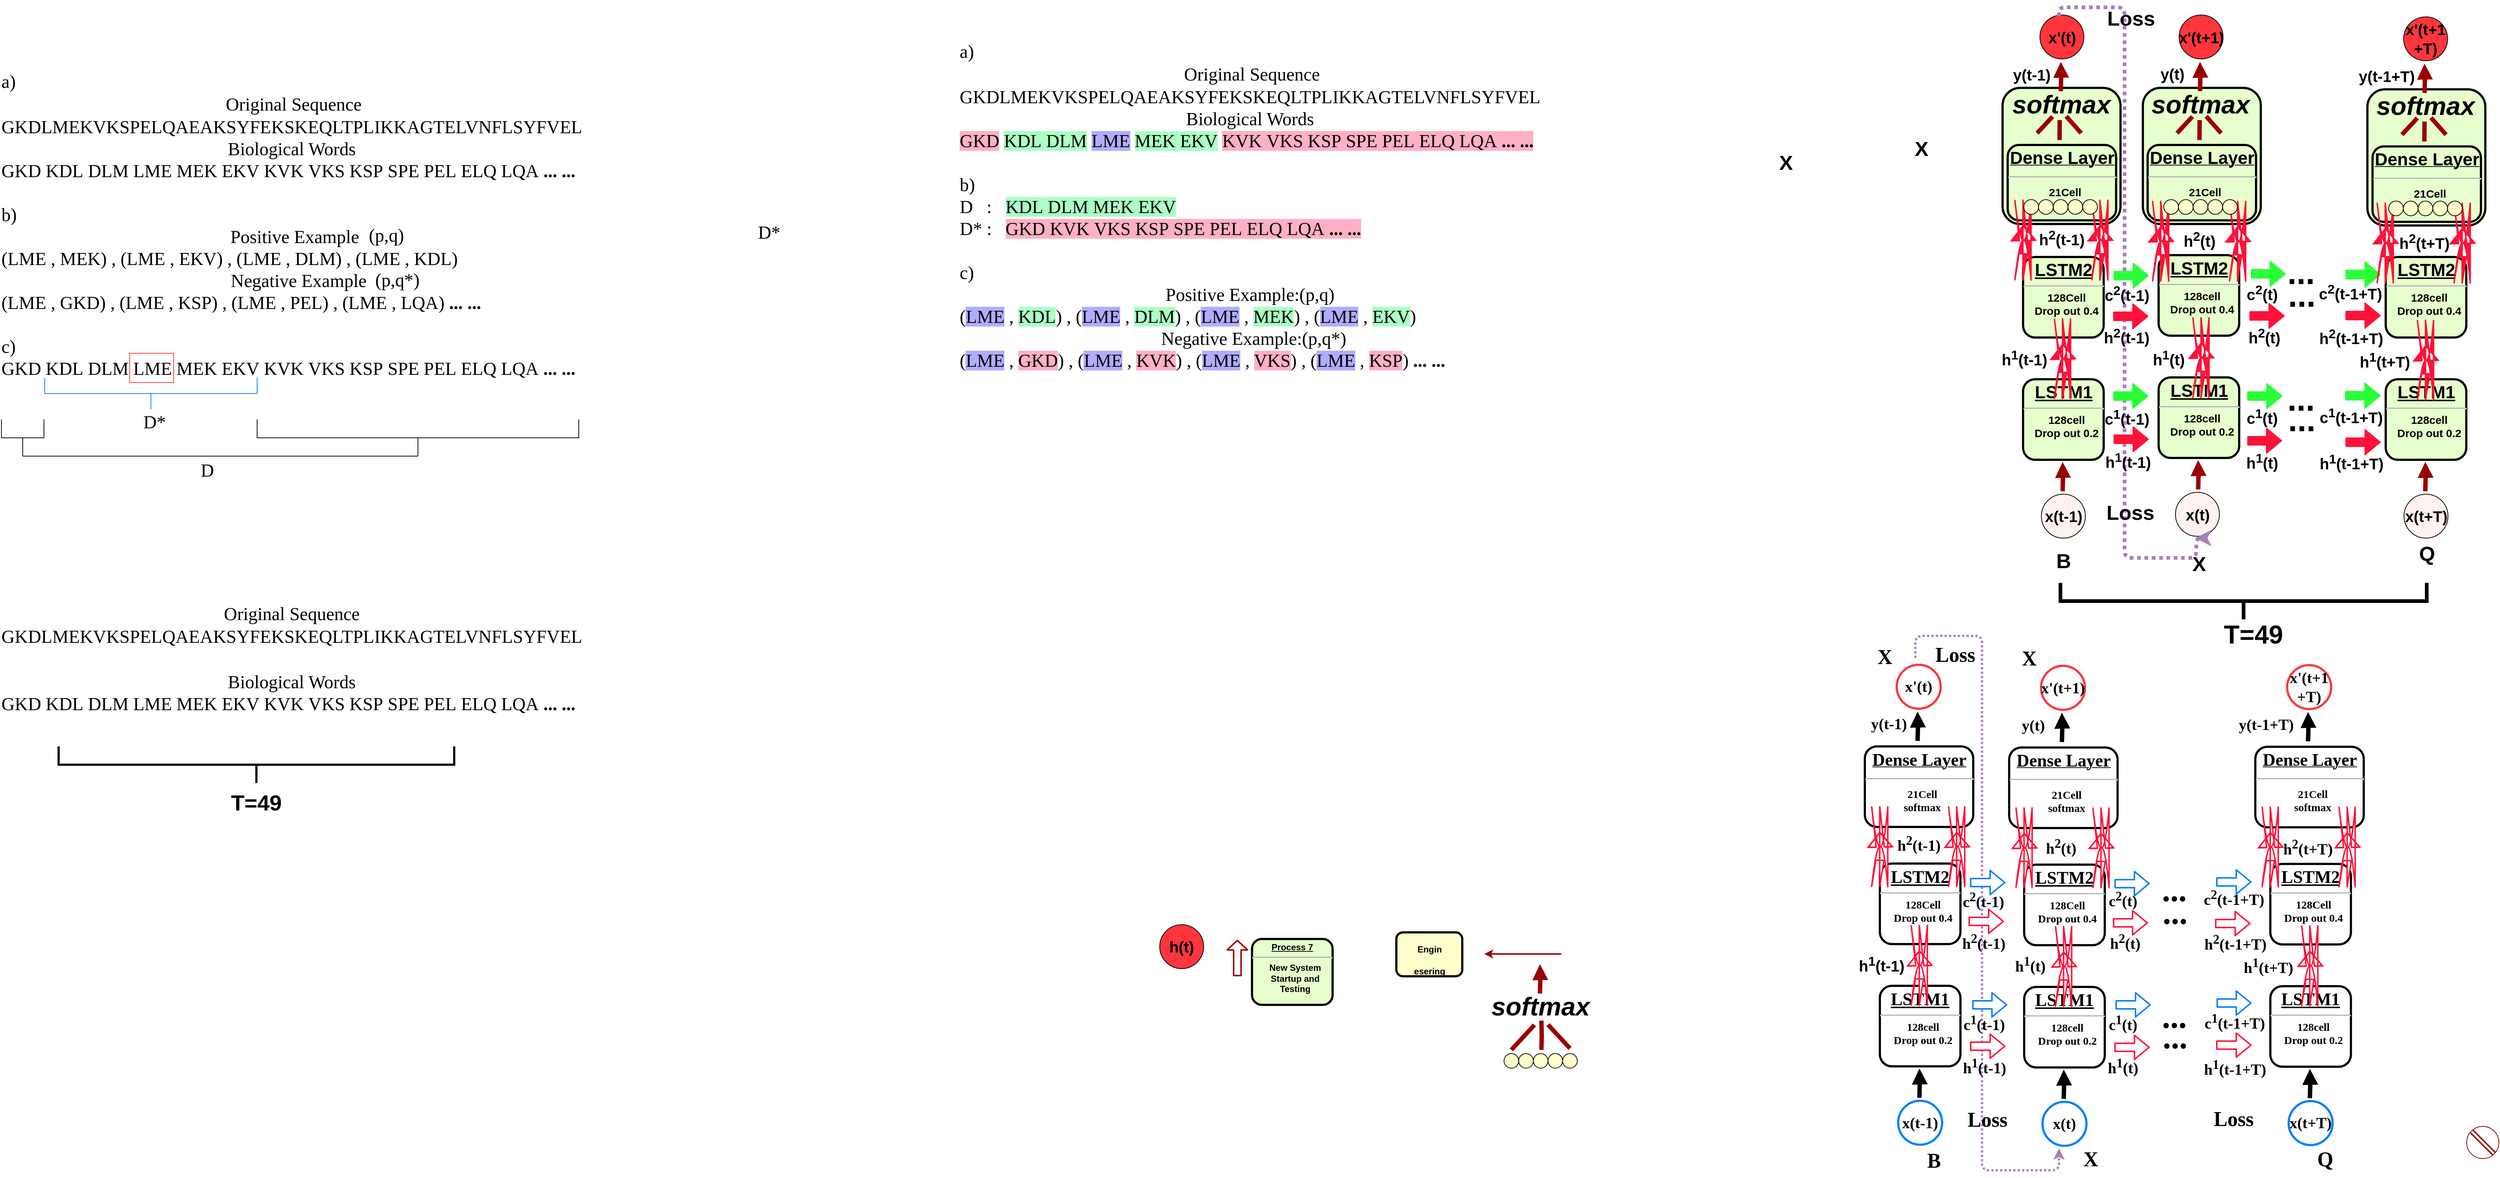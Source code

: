 <mxfile version="11.0.7" type="github"><diagram id="YjQGv2frl0r7xJmvuS65" name="Page-1"><mxGraphModel dx="1038" dy="550" grid="1" gridSize="10" guides="1" tooltips="1" connect="1" arrows="1" fold="1" page="1" pageScale="1" pageWidth="1169" pageHeight="827" math="1" shadow="0"><root><mxCell id="0"/><mxCell id="1" parent="0"/><mxCell id="Y4AjE-tI9-dyr8vuDEdy-1" value="&lt;p style=&quot;margin: 0px ; margin-top: 4px ; text-align: center ; text-decoration: underline&quot;&gt;&lt;br&gt;&lt;/p&gt;" style="verticalAlign=middle;align=center;overflow=fill;fontSize=12;fontFamily=Helvetica;html=1;rounded=1;fontStyle=1;strokeWidth=3;fillColor=#E6FFCC" parent="1" vertex="1"><mxGeometry x="3271.5" y="133" width="161" height="186" as="geometry"/></mxCell><mxCell id="Y4AjE-tI9-dyr8vuDEdy-2" value="&lt;p style=&quot;margin: 4px 0px 0px ; text-align: center ; text-decoration: underline&quot;&gt;&lt;strong&gt;&lt;font style=&quot;font-size: 24px&quot;&gt;Dense&amp;nbsp;&lt;/font&gt;&lt;/strong&gt;&lt;strong&gt;&lt;font style=&quot;font-size: 24px&quot;&gt;Layer&lt;/font&gt;&lt;/strong&gt;&lt;/p&gt;&lt;hr style=&quot;font-size: 21px&quot;&gt;&lt;p style=&quot;margin: 0px 0px 0px 8px&quot;&gt;&lt;font style=&quot;font-size: 15px&quot;&gt;21Cell&lt;/font&gt;&lt;br&gt;&lt;/p&gt;" style="verticalAlign=middle;align=center;overflow=fill;fontSize=12;fontFamily=Helvetica;html=1;rounded=1;fontStyle=1;strokeWidth=3;fillColor=#E6FFCC" parent="1" vertex="1"><mxGeometry x="3278.5" y="211" width="148" height="103" as="geometry"/></mxCell><mxCell id="Y4AjE-tI9-dyr8vuDEdy-3" value="&lt;p style=&quot;margin: 0px ; margin-top: 4px ; text-align: center ; text-decoration: underline&quot;&gt;&lt;br&gt;&lt;/p&gt;" style="verticalAlign=middle;align=center;overflow=fill;fontSize=12;fontFamily=Helvetica;html=1;rounded=1;fontStyle=1;strokeWidth=3;fillColor=#E6FFCC" parent="1" vertex="1"><mxGeometry x="2965" y="131" width="161" height="186" as="geometry"/></mxCell><mxCell id="Y4AjE-tI9-dyr8vuDEdy-4" value="&lt;p style=&quot;margin: 4px 0px 0px ; text-align: center ; text-decoration: underline&quot;&gt;&lt;strong&gt;&lt;font style=&quot;font-size: 24px&quot;&gt;Dense&amp;nbsp;&lt;/font&gt;&lt;/strong&gt;&lt;strong&gt;&lt;font style=&quot;font-size: 24px&quot;&gt;Layer&lt;/font&gt;&lt;/strong&gt;&lt;/p&gt;&lt;hr style=&quot;font-size: 21px&quot;&gt;&lt;p style=&quot;margin: 0px 0px 0px 8px&quot;&gt;&lt;font style=&quot;font-size: 15px&quot;&gt;21Cell&lt;/font&gt;&lt;br&gt;&lt;/p&gt;" style="verticalAlign=middle;align=center;overflow=fill;fontSize=12;fontFamily=Helvetica;html=1;rounded=1;fontStyle=1;strokeWidth=3;fillColor=#E6FFCC" parent="1" vertex="1"><mxGeometry x="2971.5" y="209" width="148" height="103" as="geometry"/></mxCell><mxCell id="Y4AjE-tI9-dyr8vuDEdy-5" value="&lt;p style=&quot;margin: 0px ; margin-top: 4px ; text-align: center ; text-decoration: underline&quot;&gt;&lt;br&gt;&lt;/p&gt;" style="verticalAlign=middle;align=center;overflow=fill;fontSize=12;fontFamily=Helvetica;html=1;rounded=1;fontStyle=1;strokeWidth=3;fillColor=#E6FFCC" parent="1" vertex="1"><mxGeometry x="2773.5" y="131" width="161" height="186" as="geometry"/></mxCell><mxCell id="Y4AjE-tI9-dyr8vuDEdy-6" value="&lt;h1 style=&quot;margin: 0px ; margin-top: 4px ; text-align: center ; text-decoration: underline&quot;&gt;&lt;strong&gt;&lt;font style=&quot;font-size: 24px&quot;&gt;LSTM2&lt;/font&gt;&lt;/strong&gt;&lt;/h1&gt;&lt;hr&gt;&lt;p style=&quot;margin: 0px ; margin-left: 8px&quot;&gt;&lt;span style=&quot;font-size: 15px&quot;&gt;128Cell&lt;/span&gt;&lt;br&gt;&lt;/p&gt;&lt;p style=&quot;margin: 0px ; margin-left: 8px&quot;&gt;&lt;font style=&quot;font-size: 15px&quot;&gt;Drop out 0.4&lt;/font&gt;&lt;/p&gt;" style="verticalAlign=middle;align=center;overflow=fill;fontSize=12;fontFamily=Helvetica;html=1;rounded=1;fontStyle=1;strokeWidth=3;fillColor=#E6FFCC" parent="1" vertex="1"><mxGeometry x="2801.5" y="362" width="110" height="110" as="geometry"/></mxCell><mxCell id="Y4AjE-tI9-dyr8vuDEdy-7" value="&lt;h4&gt;Engin&lt;/h4&gt;esering" style="align=center;verticalAlign=middle;fontStyle=1;strokeWidth=3;fillColor=#FFFFCC;rounded=1;html=1;" parent="1" vertex="1"><mxGeometry x="1946" y="1284.5" width="90" height="60" as="geometry"/></mxCell><mxCell id="Y4AjE-tI9-dyr8vuDEdy-8" value="&lt;p style=&quot;margin: 4px 0px 0px ; text-align: center ; text-decoration: underline&quot;&gt;&lt;strong&gt;&lt;font style=&quot;font-size: 24px&quot;&gt;Dense&amp;nbsp;&lt;/font&gt;&lt;/strong&gt;&lt;strong&gt;&lt;font style=&quot;font-size: 24px&quot;&gt;Layer&lt;/font&gt;&lt;/strong&gt;&lt;/p&gt;&lt;hr style=&quot;font-size: 21px&quot;&gt;&lt;p style=&quot;margin: 0px 0px 0px 8px&quot;&gt;&lt;font style=&quot;font-size: 15px&quot;&gt;21Cell&lt;/font&gt;&lt;br&gt;&lt;/p&gt;" style="verticalAlign=middle;align=center;overflow=fill;fontSize=12;fontFamily=Helvetica;html=1;rounded=1;fontStyle=1;strokeWidth=3;fillColor=#E6FFCC" parent="1" vertex="1"><mxGeometry x="2780.5" y="209" width="148" height="103" as="geometry"/></mxCell><mxCell id="Y4AjE-tI9-dyr8vuDEdy-9" value="" style="edgeStyle=elbowEdgeStyle;elbow=horizontal;strokeColor=#990000;strokeWidth=2" parent="1" edge="1"><mxGeometry width="100" height="100" relative="1" as="geometry"><mxPoint x="2166" y="1314" as="sourcePoint"/><mxPoint x="2066" y="1314" as="targetPoint"/><Array as="points"><mxPoint x="2173" y="1304"/><mxPoint x="2066" y="1343"/></Array></mxGeometry></mxCell><mxCell id="Y4AjE-tI9-dyr8vuDEdy-10" value="&lt;b&gt;&lt;font style=&quot;font-size: 21px&quot;&gt;x'(t)&lt;/font&gt;&lt;/b&gt;" style="ellipse;whiteSpace=wrap;html=1;aspect=fixed;fillColor=#FF363C;" parent="1" vertex="1"><mxGeometry x="2824.5" y="31.5" width="60" height="60" as="geometry"/></mxCell><mxCell id="Y4AjE-tI9-dyr8vuDEdy-11" value="" style="shape=flexArrow;endArrow=classic;html=1;strokeColor=#990000;strokeWidth=2;width=9.167;endSize=3.67;endWidth=15.833;" parent="1" edge="1"><mxGeometry width="50" height="50" relative="1" as="geometry"><mxPoint x="1729" y="1344.5" as="sourcePoint"/><mxPoint x="1729" y="1294.5" as="targetPoint"/></mxGeometry></mxCell><mxCell id="Y4AjE-tI9-dyr8vuDEdy-12" style="edgeStyle=orthogonalEdgeStyle;html=1;jettySize=auto;orthogonalLoop=1;strokeColor=#990000;strokeWidth=6;rounded=1;endArrow=block;endFill=1;" parent="1" edge="1"><mxGeometry relative="1" as="geometry"><mxPoint x="2855.5" y="682" as="sourcePoint"/><mxPoint x="2855.5" y="642" as="targetPoint"/></mxGeometry></mxCell><mxCell id="Y4AjE-tI9-dyr8vuDEdy-13" value="&lt;font style=&quot;font-size: 21px&quot;&gt;&lt;b&gt;x(t-1)&lt;/b&gt;&lt;/font&gt;" style="ellipse;whiteSpace=wrap;html=1;aspect=fixed;fillColor=#FFF2F0;" parent="1" vertex="1"><mxGeometry x="2826.5" y="686" width="60" height="60" as="geometry"/></mxCell><mxCell id="Y4AjE-tI9-dyr8vuDEdy-14" value="&lt;h1 style=&quot;margin: 0px ; margin-top: 4px ; text-align: center ; text-decoration: underline&quot;&gt;&lt;strong&gt;LSTM2&lt;/strong&gt;&lt;/h1&gt;&lt;hr&gt;&lt;p style=&quot;margin: 0px ; margin-left: 8px&quot;&gt;&lt;span style=&quot;font-size: 15px&quot;&gt;128cell&lt;/span&gt;&lt;br&gt;&lt;/p&gt;&lt;p style=&quot;margin: 0px ; margin-left: 8px&quot;&gt;&lt;span&gt;&lt;font style=&quot;font-size: 15px&quot;&gt;Drop out 0.4&lt;/font&gt;&lt;/span&gt;&lt;span&gt;&lt;br&gt;&lt;/span&gt;&lt;/p&gt;" style="verticalAlign=middle;align=center;overflow=fill;fontSize=12;fontFamily=Helvetica;html=1;rounded=1;fontStyle=1;strokeWidth=3;fillColor=#E6FFCC" parent="1" vertex="1"><mxGeometry x="2986.5" y="359.5" width="110" height="110" as="geometry"/></mxCell><mxCell id="Y4AjE-tI9-dyr8vuDEdy-15" style="edgeStyle=orthogonalEdgeStyle;html=1;jettySize=auto;orthogonalLoop=1;strokeColor=#990000;strokeWidth=6;rounded=1;endArrow=block;endFill=1;" parent="1" edge="1"><mxGeometry relative="1" as="geometry"><mxPoint x="3040.5" y="679.5" as="sourcePoint"/><mxPoint x="3040.5" y="639.5" as="targetPoint"/></mxGeometry></mxCell><mxCell id="Y4AjE-tI9-dyr8vuDEdy-16" value="&lt;b&gt;&lt;font style=&quot;font-size: 21px&quot;&gt;x(t)&lt;/font&gt;&lt;/b&gt;" style="ellipse;whiteSpace=wrap;html=1;aspect=fixed;fillColor=#FFF2F0;" parent="1" vertex="1"><mxGeometry x="3009.5" y="683.5" width="60" height="60" as="geometry"/></mxCell><mxCell id="Y4AjE-tI9-dyr8vuDEdy-17" value="&lt;h2&gt;&lt;font style=&quot;font-size: 45px&quot;&gt;...&lt;/font&gt;&lt;/h2&gt;" style="text;html=1;strokeColor=none;fillColor=none;align=center;verticalAlign=middle;whiteSpace=wrap;rounded=0;" parent="1" vertex="1"><mxGeometry x="3160.5" y="377" width="40" height="11" as="geometry"/></mxCell><mxCell id="Y4AjE-tI9-dyr8vuDEdy-18" value="&lt;h2&gt;&lt;font style=&quot;font-size: 45px&quot;&gt;...&lt;/font&gt;&lt;/h2&gt;" style="text;html=1;strokeColor=none;fillColor=none;align=center;verticalAlign=middle;whiteSpace=wrap;rounded=0;" parent="1" vertex="1"><mxGeometry x="3161.5" y="409" width="40" height="10" as="geometry"/></mxCell><mxCell id="Y4AjE-tI9-dyr8vuDEdy-19" value="&lt;h1 style=&quot;margin: 0px ; margin-top: 4px ; text-align: center ; text-decoration: underline&quot;&gt;&lt;strong&gt;LSTM2&lt;/strong&gt;&lt;/h1&gt;&lt;hr&gt;&lt;p style=&quot;margin: 0px ; margin-left: 8px&quot;&gt;&lt;span style=&quot;font-size: 15px&quot;&gt;128cell&lt;/span&gt;&lt;br&gt;&lt;/p&gt;&lt;p style=&quot;margin: 0px ; margin-left: 8px&quot;&gt;&lt;span&gt;&lt;font style=&quot;font-size: 15px&quot;&gt;Drop out 0.4&lt;/font&gt;&lt;/span&gt;&lt;span&gt;&lt;br&gt;&lt;/span&gt;&lt;/p&gt;" style="verticalAlign=middle;align=center;overflow=fill;fontSize=12;fontFamily=Helvetica;html=1;rounded=1;fontStyle=1;strokeWidth=3;fillColor=#E6FFCC" parent="1" vertex="1"><mxGeometry x="3296.5" y="362" width="110" height="110" as="geometry"/></mxCell><mxCell id="Y4AjE-tI9-dyr8vuDEdy-20" style="edgeStyle=orthogonalEdgeStyle;html=1;jettySize=auto;orthogonalLoop=1;strokeColor=#990000;strokeWidth=6;rounded=1;endArrow=block;endFill=1;" parent="1" edge="1"><mxGeometry relative="1" as="geometry"><mxPoint x="3350.5" y="682" as="sourcePoint"/><mxPoint x="3350.5" y="642" as="targetPoint"/></mxGeometry></mxCell><mxCell id="Y4AjE-tI9-dyr8vuDEdy-21" value="&lt;b&gt;&lt;font style=&quot;font-size: 21px&quot;&gt;x(t+T)&lt;/font&gt;&lt;/b&gt;" style="ellipse;whiteSpace=wrap;html=1;aspect=fixed;fillColor=#FFF2F0;" parent="1" vertex="1"><mxGeometry x="3321.5" y="686" width="60" height="60" as="geometry"/></mxCell><mxCell id="Y4AjE-tI9-dyr8vuDEdy-22" value="" style="edgeStyle=orthogonalEdgeStyle;rounded=1;html=1;jettySize=auto;orthogonalLoop=1;strokeWidth=2;strokeColor=#FF1239;shape=flexArrow;endArrow=block;endFill=0;fillColor=#FF1239;" parent="1" edge="1"><mxGeometry relative="1" as="geometry"><mxPoint x="3241.5" y="442" as="sourcePoint"/><mxPoint x="3289.5" y="442" as="targetPoint"/><Array as="points"><mxPoint x="3276.5" y="442"/><mxPoint x="3276.5" y="442"/></Array></mxGeometry></mxCell><mxCell id="Y4AjE-tI9-dyr8vuDEdy-23" value="" style="edgeStyle=orthogonalEdgeStyle;rounded=1;html=1;jettySize=auto;orthogonalLoop=1;strokeWidth=2;strokeColor=#29FF37;shape=flexArrow;endArrow=block;endFill=0;fillColor=#29FF37;" parent="1" edge="1"><mxGeometry relative="1" as="geometry"><mxPoint x="3241.5" y="386" as="sourcePoint"/><mxPoint x="3289.5" y="386" as="targetPoint"/><Array as="points"><mxPoint x="3296.5" y="386"/><mxPoint x="3296.5" y="386"/></Array></mxGeometry></mxCell><mxCell id="Y4AjE-tI9-dyr8vuDEdy-24" value="&lt;h1 style=&quot;margin: 0px ; margin-top: 4px ; text-align: center ; text-decoration: underline&quot;&gt;&lt;strong&gt;LSTM1&lt;/strong&gt;&lt;/h1&gt;&lt;hr&gt;&lt;p style=&quot;margin: 0px ; margin-left: 8px&quot;&gt;&lt;span style=&quot;font-size: 15px&quot;&gt;128cell&lt;/span&gt;&lt;br&gt;&lt;/p&gt;&lt;p style=&quot;margin: 0px ; margin-left: 8px&quot;&gt;&lt;span&gt;&lt;font style=&quot;font-size: 15px&quot;&gt;Drop out 0.2&lt;/font&gt;&lt;/span&gt;&lt;span&gt;&lt;br&gt;&lt;/span&gt;&lt;/p&gt;" style="verticalAlign=middle;align=center;overflow=fill;fontSize=12;fontFamily=Helvetica;html=1;rounded=1;fontStyle=1;strokeWidth=3;fillColor=#E6FFCC" parent="1" vertex="1"><mxGeometry x="2801.5" y="529" width="110" height="110" as="geometry"/></mxCell><mxCell id="Y4AjE-tI9-dyr8vuDEdy-25" value="&lt;h1 style=&quot;margin: 0px ; margin-top: 4px ; text-align: center ; text-decoration: underline&quot;&gt;&lt;strong&gt;LSTM1&lt;/strong&gt;&lt;/h1&gt;&lt;hr&gt;&lt;p style=&quot;margin: 0px ; margin-left: 8px&quot;&gt;&lt;span style=&quot;font-size: 15px&quot;&gt;128cell&lt;/span&gt;&lt;br&gt;&lt;/p&gt;&lt;p style=&quot;margin: 0px ; margin-left: 8px&quot;&gt;&lt;span&gt;&lt;font style=&quot;font-size: 15px&quot;&gt;Drop out 0.2&lt;/font&gt;&lt;/span&gt;&lt;span&gt;&lt;br&gt;&lt;/span&gt;&lt;/p&gt;" style="verticalAlign=middle;align=center;overflow=fill;fontSize=12;fontFamily=Helvetica;html=1;rounded=1;fontStyle=1;strokeWidth=3;fillColor=#E6FFCC" parent="1" vertex="1"><mxGeometry x="2986.5" y="526.5" width="110" height="110" as="geometry"/></mxCell><mxCell id="Y4AjE-tI9-dyr8vuDEdy-26" value="&lt;h2&gt;&lt;font style=&quot;font-size: 45px&quot;&gt;...&lt;/font&gt;&lt;/h2&gt;" style="text;html=1;strokeColor=none;fillColor=none;align=center;verticalAlign=middle;whiteSpace=wrap;rounded=0;" parent="1" vertex="1"><mxGeometry x="3160.5" y="543.5" width="40" height="25" as="geometry"/></mxCell><mxCell id="Y4AjE-tI9-dyr8vuDEdy-27" value="&lt;h2&gt;&lt;font style=&quot;font-size: 45px&quot;&gt;...&lt;/font&gt;&lt;/h2&gt;" style="text;html=1;strokeColor=none;fillColor=none;align=center;verticalAlign=middle;whiteSpace=wrap;rounded=0;" parent="1" vertex="1"><mxGeometry x="3161.5" y="571.5" width="40" height="25" as="geometry"/></mxCell><mxCell id="Y4AjE-tI9-dyr8vuDEdy-28" value="&lt;h1 style=&quot;margin: 0px ; margin-top: 4px ; text-align: center ; text-decoration: underline&quot;&gt;&lt;strong&gt;LSTM1&lt;/strong&gt;&lt;/h1&gt;&lt;hr&gt;&lt;p style=&quot;margin: 0px ; margin-left: 8px&quot;&gt;&lt;span style=&quot;font-size: 15px&quot;&gt;128cell&lt;/span&gt;&lt;br&gt;&lt;/p&gt;&lt;p style=&quot;margin: 0px ; margin-left: 8px&quot;&gt;&lt;span&gt;&lt;font style=&quot;font-size: 15px&quot;&gt;Drop out 0.2&lt;/font&gt;&lt;/span&gt;&lt;span&gt;&lt;br&gt;&lt;/span&gt;&lt;/p&gt;" style="verticalAlign=middle;align=center;overflow=fill;fontSize=12;fontFamily=Helvetica;html=1;rounded=1;fontStyle=1;strokeWidth=3;fillColor=#E6FFCC" parent="1" vertex="1"><mxGeometry x="3296.5" y="529" width="110" height="110" as="geometry"/></mxCell><mxCell id="Y4AjE-tI9-dyr8vuDEdy-29" style="edgeStyle=orthogonalEdgeStyle;html=1;jettySize=auto;orthogonalLoop=1;strokeColor=#FF1239;strokeWidth=2;rounded=1;endArrow=block;endFill=1;shape=flexArrow;fillColor=#FF1239;" parent="1" edge="1"><mxGeometry relative="1" as="geometry"><mxPoint x="2855.5" y="520.5" as="sourcePoint"/><mxPoint x="2855.5" y="480.5" as="targetPoint"/></mxGeometry></mxCell><mxCell id="Y4AjE-tI9-dyr8vuDEdy-30" value="&lt;b&gt;&lt;font style=&quot;font-size: 21px&quot;&gt;h&lt;sup&gt;1&lt;/sup&gt;(t-1)&lt;/font&gt;&lt;/b&gt;" style="text;html=1;strokeColor=none;fillColor=none;align=center;verticalAlign=middle;whiteSpace=wrap;rounded=0;" parent="1" vertex="1"><mxGeometry x="2766" y="489.5" width="75" height="20" as="geometry"/></mxCell><mxCell id="Y4AjE-tI9-dyr8vuDEdy-31" value="&lt;b&gt;&lt;font style=&quot;font-size: 21px&quot;&gt;c&lt;sup&gt;2&lt;/sup&gt;(t)&lt;/font&gt;&lt;/b&gt;" style="text;html=1;strokeColor=none;fillColor=none;align=center;verticalAlign=middle;whiteSpace=wrap;rounded=0;" parent="1" vertex="1"><mxGeometry x="3107.5" y="400.5" width="40" height="20" as="geometry"/></mxCell><mxCell id="Y4AjE-tI9-dyr8vuDEdy-32" value="&lt;b&gt;&lt;font style=&quot;font-size: 21px&quot;&gt;h&lt;sup&gt;2&lt;/sup&gt;(t)&lt;/font&gt;&lt;/b&gt;" style="text;html=1;strokeColor=none;fillColor=none;align=center;verticalAlign=middle;whiteSpace=wrap;rounded=0;" parent="1" vertex="1"><mxGeometry x="3110.5" y="459.5" width="40" height="20" as="geometry"/></mxCell><mxCell id="Y4AjE-tI9-dyr8vuDEdy-33" value="&lt;b&gt;&lt;font style=&quot;font-size: 21px&quot;&gt;c&lt;sup&gt;1&lt;/sup&gt;(t)&lt;/font&gt;&lt;/b&gt;" style="text;html=1;strokeColor=none;fillColor=none;align=center;verticalAlign=middle;whiteSpace=wrap;rounded=0;" parent="1" vertex="1"><mxGeometry x="3107.5" y="569.5" width="40" height="20" as="geometry"/></mxCell><mxCell id="Y4AjE-tI9-dyr8vuDEdy-34" value="&lt;b&gt;&lt;font style=&quot;font-size: 21px&quot;&gt;h&lt;sup&gt;1&lt;/sup&gt;(t)&lt;/font&gt;&lt;/b&gt;" style="text;html=1;strokeColor=none;fillColor=none;align=center;verticalAlign=middle;whiteSpace=wrap;rounded=0;" parent="1" vertex="1"><mxGeometry x="3107.5" y="630.5" width="40" height="20" as="geometry"/></mxCell><mxCell id="Y4AjE-tI9-dyr8vuDEdy-35" style="edgeStyle=orthogonalEdgeStyle;html=1;jettySize=auto;orthogonalLoop=1;strokeColor=#FF1239;strokeWidth=2;rounded=1;endArrow=block;endFill=1;shape=flexArrow;fillColor=#FF1239;" parent="1" edge="1"><mxGeometry relative="1" as="geometry"><mxPoint x="2801.5" y="358.5" as="sourcePoint"/><mxPoint x="2801.5" y="318.5" as="targetPoint"/></mxGeometry></mxCell><mxCell id="Y4AjE-tI9-dyr8vuDEdy-36" style="edgeStyle=orthogonalEdgeStyle;html=1;jettySize=auto;orthogonalLoop=1;strokeColor=#FF1239;strokeWidth=2;rounded=1;endArrow=block;endFill=1;shape=flexArrow;fillColor=#FF1239;" parent="1" edge="1"><mxGeometry relative="1" as="geometry"><mxPoint x="2906.5" y="358.5" as="sourcePoint"/><mxPoint x="2906.5" y="318.5" as="targetPoint"/></mxGeometry></mxCell><mxCell id="Y4AjE-tI9-dyr8vuDEdy-37" value="" style="strokeWidth=5;html=1;shape=mxgraph.flowchart.annotation_2;align=left;rounded=0;shadow=0;glass=0;comic=0;fillColor=#FFFFCC;direction=north;" parent="1" vertex="1"><mxGeometry x="2852.5" y="807" width="500" height="50" as="geometry"/></mxCell><mxCell id="Y4AjE-tI9-dyr8vuDEdy-38" value="&lt;b&gt;&lt;font style=&quot;font-size: 21px&quot;&gt;h&lt;sup&gt;2&lt;/sup&gt;(t-1)&lt;/font&gt;&lt;/b&gt;" style="text;html=1;strokeColor=none;fillColor=none;align=center;verticalAlign=middle;whiteSpace=wrap;rounded=0;" parent="1" vertex="1"><mxGeometry x="2817" y="325.5" width="75" height="20" as="geometry"/></mxCell><mxCell id="Y4AjE-tI9-dyr8vuDEdy-39" value="" style="group" parent="1" vertex="1" connectable="0" treatAsSingle="0"><mxGeometry x="2793.5" y="195" width="119" height="67" as="geometry"/></mxCell><mxCell id="Y4AjE-tI9-dyr8vuDEdy-40" style="edgeStyle=orthogonalEdgeStyle;html=1;jettySize=auto;orthogonalLoop=1;strokeColor=#990000;strokeWidth=6;rounded=1;endArrow=none;endFill=0;" parent="Y4AjE-tI9-dyr8vuDEdy-39" edge="1"><mxGeometry relative="1" as="geometry"><mxPoint x="57.755" y="7.308" as="sourcePoint"/><mxPoint x="58" y="-20" as="targetPoint"/></mxGeometry></mxCell><mxCell id="Y4AjE-tI9-dyr8vuDEdy-41" value="" style="group" parent="Y4AjE-tI9-dyr8vuDEdy-39" vertex="1" connectable="0" treatAsSingle="0"><mxGeometry y="88.646" width="119" height="20.615" as="geometry"/></mxCell><mxCell id="Y4AjE-tI9-dyr8vuDEdy-42" value="" style="group" parent="Y4AjE-tI9-dyr8vuDEdy-41" vertex="1" connectable="0" treatAsSingle="0"><mxGeometry width="119" height="20.615" as="geometry"/></mxCell><mxCell id="Y4AjE-tI9-dyr8vuDEdy-43" value="" style="ellipse;whiteSpace=wrap;html=1;aspect=fixed;fillColor=#FFFFCC;" parent="Y4AjE-tI9-dyr8vuDEdy-42" vertex="1"><mxGeometry x="9.038" width="20.084" height="20.084" as="geometry"/></mxCell><mxCell id="Y4AjE-tI9-dyr8vuDEdy-44" value="" style="ellipse;whiteSpace=wrap;html=1;aspect=fixed;fillColor=#FFFFCC;" parent="Y4AjE-tI9-dyr8vuDEdy-42" vertex="1"><mxGeometry x="89.376" width="20.084" height="20.084" as="geometry"/></mxCell><mxCell id="Y4AjE-tI9-dyr8vuDEdy-45" value="" style="ellipse;whiteSpace=wrap;html=1;aspect=fixed;fillColor=#FFFFCC;" parent="Y4AjE-tI9-dyr8vuDEdy-42" vertex="1"><mxGeometry x="29.122" width="20.084" height="20.084" as="geometry"/></mxCell><mxCell id="Y4AjE-tI9-dyr8vuDEdy-46" value="" style="ellipse;whiteSpace=wrap;html=1;aspect=fixed;fillColor=#FFFFCC;" parent="Y4AjE-tI9-dyr8vuDEdy-42" vertex="1"><mxGeometry x="49.207" width="20.084" height="20.084" as="geometry"/></mxCell><mxCell id="Y4AjE-tI9-dyr8vuDEdy-47" value="" style="ellipse;whiteSpace=wrap;html=1;aspect=fixed;fillColor=#FFFFCC;" parent="Y4AjE-tI9-dyr8vuDEdy-42" vertex="1"><mxGeometry x="69.291" width="20.084" height="20.084" as="geometry"/></mxCell><mxCell id="Y4AjE-tI9-dyr8vuDEdy-48" style="html=1;jettySize=auto;orthogonalLoop=1;strokeColor=#990000;strokeWidth=6;rounded=1;endArrow=none;endFill=0;" parent="Y4AjE-tI9-dyr8vuDEdy-39" edge="1"><mxGeometry relative="1" as="geometry"><mxPoint x="87.38" y="-2.062" as="sourcePoint"/><mxPoint x="66.793" y="-25.254" as="targetPoint"/></mxGeometry></mxCell><mxCell id="Y4AjE-tI9-dyr8vuDEdy-49" value="" style="endArrow=none;html=1;strokeColor=#990000;strokeWidth=6;fillColor=#990000;endFill=0;" parent="Y4AjE-tI9-dyr8vuDEdy-39" edge="1"><mxGeometry width="50" height="50" relative="1" as="geometry"><mxPoint x="27.127" y="-2.062" as="sourcePoint"/><mxPoint x="48.215" y="-24.738" as="targetPoint"/></mxGeometry></mxCell><mxCell id="Y4AjE-tI9-dyr8vuDEdy-50" value="&lt;font size=&quot;1&quot;&gt;&lt;b style=&quot;font-size: 35px&quot;&gt;T=49&lt;/b&gt;&lt;/font&gt;" style="text;html=1;strokeColor=none;fillColor=none;align=center;verticalAlign=middle;whiteSpace=wrap;rounded=0;shadow=0;glass=0;comic=0;" parent="1" vertex="1"><mxGeometry x="3048.5" y="857" width="134" height="40" as="geometry"/></mxCell><mxCell id="Y4AjE-tI9-dyr8vuDEdy-51" value="&lt;font size=&quot;1&quot;&gt;&lt;b style=&quot;font-size: 35px&quot;&gt;&lt;i&gt;softmax&lt;/i&gt;&lt;/b&gt;&lt;/font&gt;" style="text;html=1;strokeColor=none;fillColor=none;align=center;verticalAlign=middle;whiteSpace=wrap;rounded=0;shadow=0;glass=0;comic=0;" parent="1" vertex="1"><mxGeometry x="2787" y="132.5" width="134" height="40" as="geometry"/></mxCell><mxCell id="Y4AjE-tI9-dyr8vuDEdy-52" style="edgeStyle=orthogonalEdgeStyle;html=1;jettySize=auto;orthogonalLoop=1;strokeColor=#990000;strokeWidth=6;rounded=1;endArrow=block;endFill=1;" parent="1" edge="1"><mxGeometry relative="1" as="geometry"><mxPoint x="2853" y="135.5" as="sourcePoint"/><mxPoint x="2853" y="95.5" as="targetPoint"/></mxGeometry></mxCell><mxCell id="Y4AjE-tI9-dyr8vuDEdy-53" value="" style="group" parent="1" vertex="1" connectable="0" treatAsSingle="0"><mxGeometry x="3407" y="1549.5" width="44" height="44" as="geometry"/></mxCell><mxCell id="Y4AjE-tI9-dyr8vuDEdy-54" value="" style="ellipse;whiteSpace=wrap;html=1;aspect=fixed;strokeColor=#990000;" parent="Y4AjE-tI9-dyr8vuDEdy-53" vertex="1"><mxGeometry width="44" height="44" as="geometry"/></mxCell><mxCell id="Y4AjE-tI9-dyr8vuDEdy-55" value="" style="shape=link;html=1;startArrow=none;startFill=0;endArrow=block;endFill=1;jettySize=auto;orthogonalLoop=1;strokeColor=#990000;strokeWidth=2;fillColor=#29FF37;entryX=0;entryY=0;exitX=1;exitY=1;" parent="Y4AjE-tI9-dyr8vuDEdy-53" source="Y4AjE-tI9-dyr8vuDEdy-54" target="Y4AjE-tI9-dyr8vuDEdy-54" edge="1"><mxGeometry width="50" height="50" relative="1" as="geometry"><mxPoint x="15" y="65" as="sourcePoint"/><mxPoint x="65" y="15" as="targetPoint"/></mxGeometry></mxCell><mxCell id="Y4AjE-tI9-dyr8vuDEdy-56" value="&lt;b&gt;&lt;font style=&quot;font-size: 21px&quot;&gt;h(t)&lt;/font&gt;&lt;/b&gt;" style="ellipse;whiteSpace=wrap;html=1;aspect=fixed;fillColor=#FF363C;" parent="1" vertex="1"><mxGeometry x="1623" y="1274" width="60" height="60" as="geometry"/></mxCell><mxCell id="Y4AjE-tI9-dyr8vuDEdy-57" style="edgeStyle=orthogonalEdgeStyle;html=1;jettySize=auto;orthogonalLoop=1;strokeColor=#FF1239;strokeWidth=2;rounded=1;endArrow=block;endFill=1;shape=flexArrow;fillColor=#FF1239;" parent="1" edge="1"><mxGeometry relative="1" as="geometry"><mxPoint x="2989.5" y="360" as="sourcePoint"/><mxPoint x="2989.5" y="320" as="targetPoint"/></mxGeometry></mxCell><mxCell id="Y4AjE-tI9-dyr8vuDEdy-58" style="edgeStyle=orthogonalEdgeStyle;html=1;jettySize=auto;orthogonalLoop=1;strokeColor=#FF1239;strokeWidth=2;rounded=1;endArrow=block;endFill=1;shape=flexArrow;fillColor=#FF1239;" parent="1" edge="1"><mxGeometry relative="1" as="geometry"><mxPoint x="3094.5" y="360" as="sourcePoint"/><mxPoint x="3094.5" y="320" as="targetPoint"/></mxGeometry></mxCell><mxCell id="Y4AjE-tI9-dyr8vuDEdy-59" value="&lt;b&gt;&lt;font style=&quot;font-size: 21px&quot;&gt;h&lt;sup&gt;2&lt;/sup&gt;(t)&lt;/font&gt;&lt;/b&gt;" style="text;html=1;strokeColor=none;fillColor=none;align=center;verticalAlign=middle;whiteSpace=wrap;rounded=0;" parent="1" vertex="1"><mxGeometry x="3005" y="328" width="75" height="20" as="geometry"/></mxCell><mxCell id="Y4AjE-tI9-dyr8vuDEdy-60" value="&lt;b&gt;&lt;font style=&quot;font-size: 21px&quot;&gt;x'(t+1)&lt;/font&gt;&lt;/b&gt;" style="ellipse;whiteSpace=wrap;html=1;aspect=fixed;fillColor=#FF363C;" parent="1" vertex="1"><mxGeometry x="3014.5" y="31.5" width="60" height="60" as="geometry"/></mxCell><mxCell id="Y4AjE-tI9-dyr8vuDEdy-61" value="&lt;font size=&quot;1&quot;&gt;&lt;b style=&quot;font-size: 35px&quot;&gt;&lt;i&gt;softmax&lt;/i&gt;&lt;/b&gt;&lt;/font&gt;" style="text;html=1;strokeColor=none;fillColor=none;align=center;verticalAlign=middle;whiteSpace=wrap;rounded=0;shadow=0;glass=0;comic=0;" parent="1" vertex="1"><mxGeometry x="2977" y="132.5" width="134" height="40" as="geometry"/></mxCell><mxCell id="Y4AjE-tI9-dyr8vuDEdy-62" style="edgeStyle=orthogonalEdgeStyle;html=1;jettySize=auto;orthogonalLoop=1;strokeColor=#990000;strokeWidth=6;rounded=1;endArrow=block;endFill=1;" parent="1" edge="1"><mxGeometry relative="1" as="geometry"><mxPoint x="3043" y="135.5" as="sourcePoint"/><mxPoint x="3043" y="95.5" as="targetPoint"/></mxGeometry></mxCell><mxCell id="Y4AjE-tI9-dyr8vuDEdy-63" style="edgeStyle=orthogonalEdgeStyle;html=1;jettySize=auto;orthogonalLoop=1;strokeColor=#FF1239;strokeWidth=2;rounded=1;endArrow=block;endFill=1;shape=flexArrow;fillColor=#FF1239;" parent="1" edge="1"><mxGeometry relative="1" as="geometry"><mxPoint x="3296" y="362.5" as="sourcePoint"/><mxPoint x="3296" y="322.5" as="targetPoint"/></mxGeometry></mxCell><mxCell id="Y4AjE-tI9-dyr8vuDEdy-64" style="edgeStyle=orthogonalEdgeStyle;html=1;jettySize=auto;orthogonalLoop=1;strokeColor=#FF1239;strokeWidth=2;rounded=1;endArrow=block;endFill=1;shape=flexArrow;fillColor=#FF1239;" parent="1" edge="1"><mxGeometry relative="1" as="geometry"><mxPoint x="3401" y="362.5" as="sourcePoint"/><mxPoint x="3401" y="322.5" as="targetPoint"/></mxGeometry></mxCell><mxCell id="Y4AjE-tI9-dyr8vuDEdy-65" value="&lt;b&gt;&lt;font style=&quot;font-size: 21px&quot;&gt;h&lt;sup&gt;2&lt;/sup&gt;(t+T)&lt;/font&gt;&lt;/b&gt;" style="text;html=1;strokeColor=none;fillColor=none;align=center;verticalAlign=middle;whiteSpace=wrap;rounded=0;" parent="1" vertex="1"><mxGeometry x="3311.5" y="330.5" width="75" height="20" as="geometry"/></mxCell><mxCell id="Y4AjE-tI9-dyr8vuDEdy-66" value="&lt;b&gt;&lt;font style=&quot;font-size: 21px&quot;&gt;x'(t+1&lt;br&gt;+T)&lt;/font&gt;&lt;/b&gt;" style="ellipse;whiteSpace=wrap;html=1;aspect=fixed;fillColor=#FF363C;" parent="1" vertex="1"><mxGeometry x="3321" y="34" width="60" height="60" as="geometry"/></mxCell><mxCell id="Y4AjE-tI9-dyr8vuDEdy-67" value="&lt;font size=&quot;1&quot;&gt;&lt;b style=&quot;font-size: 35px&quot;&gt;&lt;i&gt;softmax&lt;/i&gt;&lt;/b&gt;&lt;/font&gt;" style="text;html=1;strokeColor=none;fillColor=none;align=center;verticalAlign=middle;whiteSpace=wrap;rounded=0;shadow=0;glass=0;comic=0;" parent="1" vertex="1"><mxGeometry x="3283.5" y="135" width="134" height="40" as="geometry"/></mxCell><mxCell id="Y4AjE-tI9-dyr8vuDEdy-68" style="edgeStyle=orthogonalEdgeStyle;html=1;jettySize=auto;orthogonalLoop=1;strokeColor=#990000;strokeWidth=6;rounded=1;endArrow=block;endFill=1;" parent="1" edge="1"><mxGeometry relative="1" as="geometry"><mxPoint x="3349.5" y="138" as="sourcePoint"/><mxPoint x="3349.5" y="98" as="targetPoint"/></mxGeometry></mxCell><mxCell id="Y4AjE-tI9-dyr8vuDEdy-69" value="" style="edgeStyle=orthogonalEdgeStyle;rounded=1;html=1;jettySize=auto;orthogonalLoop=1;strokeWidth=2;strokeColor=#29FF37;shape=flexArrow;endArrow=block;endFill=0;fillColor=#29FF37;" parent="1" edge="1"><mxGeometry relative="1" as="geometry"><mxPoint x="3241" y="551.5" as="sourcePoint"/><mxPoint x="3289.333" y="551.5" as="targetPoint"/><Array as="points"><mxPoint x="3296" y="551.5"/><mxPoint x="3296" y="551.5"/></Array></mxGeometry></mxCell><mxCell id="Y4AjE-tI9-dyr8vuDEdy-70" value="&lt;b&gt;&lt;font style=&quot;font-size: 21px&quot;&gt;y(t-1)&lt;/font&gt;&lt;/b&gt;&lt;br&gt;" style="text;html=1;strokeColor=none;fillColor=none;align=center;verticalAlign=middle;whiteSpace=wrap;rounded=0;" parent="1" vertex="1"><mxGeometry x="2785" y="102.5" width="57" height="20" as="geometry"/></mxCell><mxCell id="Y4AjE-tI9-dyr8vuDEdy-71" value="&lt;b&gt;&lt;font style=&quot;font-size: 21px&quot;&gt;y(t)&lt;/font&gt;&lt;/b&gt;&lt;br&gt;" style="text;html=1;strokeColor=none;fillColor=none;align=center;verticalAlign=middle;whiteSpace=wrap;rounded=0;" parent="1" vertex="1"><mxGeometry x="2976.5" y="102" width="57" height="20" as="geometry"/></mxCell><mxCell id="Y4AjE-tI9-dyr8vuDEdy-72" value="&lt;b&gt;&lt;font style=&quot;font-size: 21px&quot;&gt;y(t-1+T)&lt;/font&gt;&lt;/b&gt;&lt;br&gt;" style="text;html=1;strokeColor=none;fillColor=none;align=center;verticalAlign=middle;whiteSpace=wrap;rounded=0;" parent="1" vertex="1"><mxGeometry x="3253" y="105" width="90" height="20" as="geometry"/></mxCell><mxCell id="Y4AjE-tI9-dyr8vuDEdy-73" value="&lt;b&gt;&lt;font style=&quot;font-size: 21px&quot;&gt;c&lt;sup&gt;2&lt;/sup&gt;(t-1+T)&lt;/font&gt;&lt;/b&gt;" style="text;html=1;strokeColor=none;fillColor=none;align=center;verticalAlign=middle;whiteSpace=wrap;rounded=0;" parent="1" vertex="1"><mxGeometry x="3200.5" y="400" width="95" height="20" as="geometry"/></mxCell><mxCell id="Y4AjE-tI9-dyr8vuDEdy-74" value="" style="edgeStyle=orthogonalEdgeStyle;rounded=1;html=1;jettySize=auto;orthogonalLoop=1;strokeWidth=2;strokeColor=#29FF37;shape=flexArrow;endArrow=block;endFill=0;fillColor=#29FF37;" parent="1" edge="1"><mxGeometry relative="1" as="geometry"><mxPoint x="3107.5" y="552" as="sourcePoint"/><mxPoint x="3155.5" y="552" as="targetPoint"/><Array as="points"><mxPoint x="3155.5" y="552"/><mxPoint x="3155.5" y="552"/></Array></mxGeometry></mxCell><mxCell id="Y4AjE-tI9-dyr8vuDEdy-75" value="" style="edgeStyle=orthogonalEdgeStyle;rounded=1;html=1;jettySize=auto;orthogonalLoop=1;strokeWidth=2;strokeColor=#FF1239;shape=flexArrow;endArrow=block;endFill=0;fillColor=#FF1239;" parent="1" edge="1"><mxGeometry relative="1" as="geometry"><mxPoint x="3107.5" y="613" as="sourcePoint"/><mxPoint x="3155.5" y="613" as="targetPoint"/><Array as="points"><mxPoint x="3155" y="613"/><mxPoint x="3155" y="613"/></Array></mxGeometry></mxCell><mxCell id="Y4AjE-tI9-dyr8vuDEdy-76" value="" style="edgeStyle=orthogonalEdgeStyle;rounded=1;html=1;jettySize=auto;orthogonalLoop=1;strokeWidth=2;strokeColor=#FF1239;shape=flexArrow;endArrow=block;endFill=0;fillColor=#FF1239;" parent="1" edge="1"><mxGeometry relative="1" as="geometry"><mxPoint x="3110.5" y="442.5" as="sourcePoint"/><mxPoint x="3158.5" y="442.5" as="targetPoint"/><Array as="points"><mxPoint x="3158.5" y="442.5"/><mxPoint x="3158.5" y="442.5"/></Array></mxGeometry></mxCell><mxCell id="Y4AjE-tI9-dyr8vuDEdy-77" value="" style="edgeStyle=orthogonalEdgeStyle;rounded=1;html=1;jettySize=auto;orthogonalLoop=1;strokeWidth=2;strokeColor=#29FF37;shape=flexArrow;endArrow=block;endFill=0;fillColor=#29FF37;" parent="1" edge="1"><mxGeometry relative="1" as="geometry"><mxPoint x="3112.5" y="385" as="sourcePoint"/><mxPoint x="3160.5" y="385" as="targetPoint"/><Array as="points"><mxPoint x="3160" y="384.5"/><mxPoint x="3160" y="384.5"/></Array></mxGeometry></mxCell><mxCell id="Y4AjE-tI9-dyr8vuDEdy-78" value="&lt;b&gt;&lt;font style=&quot;font-size: 21px&quot;&gt;h&lt;sup&gt;2&lt;/sup&gt;(t-1+T)&lt;/font&gt;&lt;/b&gt;" style="text;html=1;strokeColor=none;fillColor=none;align=center;verticalAlign=middle;whiteSpace=wrap;rounded=0;" parent="1" vertex="1"><mxGeometry x="3201" y="461" width="97" height="20" as="geometry"/></mxCell><mxCell id="Y4AjE-tI9-dyr8vuDEdy-79" value="&lt;p style=&quot;margin: 0px; margin-top: 4px; text-align: center; text-decoration: underline;&quot;&gt;&lt;strong&gt;&lt;strong&gt;Process&lt;/strong&gt; 7&lt;br /&gt;&lt;/strong&gt;&lt;/p&gt;&lt;hr /&gt;&lt;p style=&quot;margin: 0px; margin-left: 8px;&quot;&gt;New System&lt;/p&gt;&lt;p style=&quot;margin: 0px; margin-left: 8px;&quot;&gt;Startup and&lt;/p&gt;&lt;p style=&quot;margin: 0px; margin-left: 8px;&quot;&gt;Testing&lt;/p&gt;" style="verticalAlign=middle;align=center;overflow=fill;fontSize=12;fontFamily=Helvetica;html=1;rounded=1;fontStyle=1;strokeWidth=3;fillColor=#E6FFCC" parent="1" vertex="1"><mxGeometry x="1749" y="1293.5" width="110" height="90" as="geometry"/></mxCell><mxCell id="Y4AjE-tI9-dyr8vuDEdy-80" value="" style="edgeStyle=orthogonalEdgeStyle;rounded=1;html=1;jettySize=auto;orthogonalLoop=1;strokeWidth=2;strokeColor=#FF1239;shape=flexArrow;endArrow=block;endFill=0;fillColor=#FF1239;" parent="1" edge="1"><mxGeometry relative="1" as="geometry"><mxPoint x="3241.5" y="615" as="sourcePoint"/><mxPoint x="3289.5" y="615" as="targetPoint"/><Array as="points"><mxPoint x="3276.5" y="615"/><mxPoint x="3276.5" y="615"/></Array></mxGeometry></mxCell><mxCell id="Y4AjE-tI9-dyr8vuDEdy-81" value="&lt;b&gt;&lt;font style=&quot;font-size: 21px&quot;&gt;c&lt;sup&gt;1&lt;/sup&gt;(t-1+T)&lt;/font&gt;&lt;/b&gt;" style="text;html=1;strokeColor=none;fillColor=none;align=center;verticalAlign=middle;whiteSpace=wrap;rounded=0;" parent="1" vertex="1"><mxGeometry x="3201.5" y="569" width="95" height="20" as="geometry"/></mxCell><mxCell id="Y4AjE-tI9-dyr8vuDEdy-82" value="&lt;b&gt;&lt;font style=&quot;font-size: 21px&quot;&gt;h&lt;sup&gt;1&lt;/sup&gt;(t-1+T)&lt;/font&gt;&lt;/b&gt;" style="text;html=1;strokeColor=none;fillColor=none;align=center;verticalAlign=middle;whiteSpace=wrap;rounded=0;" parent="1" vertex="1"><mxGeometry x="3201.5" y="632" width="96" height="20" as="geometry"/></mxCell><mxCell id="Y4AjE-tI9-dyr8vuDEdy-83" value="" style="group" parent="1" vertex="1" connectable="0" treatAsSingle="0"><mxGeometry x="2984.5" y="195" width="143" height="119" as="geometry"/></mxCell><mxCell id="Y4AjE-tI9-dyr8vuDEdy-84" style="edgeStyle=orthogonalEdgeStyle;html=1;jettySize=auto;orthogonalLoop=1;strokeColor=#990000;strokeWidth=6;rounded=1;endArrow=none;endFill=0;" parent="Y4AjE-tI9-dyr8vuDEdy-83" edge="1"><mxGeometry relative="1" as="geometry"><mxPoint x="57.755" y="7.308" as="sourcePoint"/><mxPoint x="58" y="-20" as="targetPoint"/></mxGeometry></mxCell><mxCell id="Y4AjE-tI9-dyr8vuDEdy-85" value="" style="group" parent="Y4AjE-tI9-dyr8vuDEdy-83" vertex="1" connectable="0" treatAsSingle="0"><mxGeometry y="88.646" width="119" height="20.615" as="geometry"/></mxCell><mxCell id="Y4AjE-tI9-dyr8vuDEdy-86" value="" style="group" parent="Y4AjE-tI9-dyr8vuDEdy-85" vertex="1" connectable="0" treatAsSingle="0"><mxGeometry width="119" height="20.615" as="geometry"/></mxCell><mxCell id="Y4AjE-tI9-dyr8vuDEdy-87" value="" style="ellipse;whiteSpace=wrap;html=1;aspect=fixed;fillColor=#FFFFCC;" parent="Y4AjE-tI9-dyr8vuDEdy-86" vertex="1"><mxGeometry x="9.038" width="20.084" height="20.084" as="geometry"/></mxCell><mxCell id="Y4AjE-tI9-dyr8vuDEdy-88" value="" style="ellipse;whiteSpace=wrap;html=1;aspect=fixed;fillColor=#FFFFCC;" parent="Y4AjE-tI9-dyr8vuDEdy-86" vertex="1"><mxGeometry x="89.376" width="20.084" height="20.084" as="geometry"/></mxCell><mxCell id="Y4AjE-tI9-dyr8vuDEdy-89" value="" style="ellipse;whiteSpace=wrap;html=1;aspect=fixed;fillColor=#FFFFCC;" parent="Y4AjE-tI9-dyr8vuDEdy-86" vertex="1"><mxGeometry x="29.122" width="20.084" height="20.084" as="geometry"/></mxCell><mxCell id="Y4AjE-tI9-dyr8vuDEdy-90" value="" style="ellipse;whiteSpace=wrap;html=1;aspect=fixed;fillColor=#FFFFCC;" parent="Y4AjE-tI9-dyr8vuDEdy-86" vertex="1"><mxGeometry x="49.207" width="20.084" height="20.084" as="geometry"/></mxCell><mxCell id="Y4AjE-tI9-dyr8vuDEdy-91" value="" style="ellipse;whiteSpace=wrap;html=1;aspect=fixed;fillColor=#FFFFCC;" parent="Y4AjE-tI9-dyr8vuDEdy-86" vertex="1"><mxGeometry x="69.291" width="20.084" height="20.084" as="geometry"/></mxCell><mxCell id="Y4AjE-tI9-dyr8vuDEdy-92" style="html=1;jettySize=auto;orthogonalLoop=1;strokeColor=#990000;strokeWidth=6;rounded=1;endArrow=none;endFill=0;" parent="Y4AjE-tI9-dyr8vuDEdy-83" edge="1"><mxGeometry relative="1" as="geometry"><mxPoint x="87.38" y="-2.062" as="sourcePoint"/><mxPoint x="66.793" y="-25.254" as="targetPoint"/></mxGeometry></mxCell><mxCell id="Y4AjE-tI9-dyr8vuDEdy-93" value="" style="endArrow=none;html=1;strokeColor=#990000;strokeWidth=6;fillColor=#990000;endFill=0;" parent="Y4AjE-tI9-dyr8vuDEdy-83" edge="1"><mxGeometry width="50" height="50" relative="1" as="geometry"><mxPoint x="27.127" y="-2.062" as="sourcePoint"/><mxPoint x="48.215" y="-24.738" as="targetPoint"/></mxGeometry></mxCell><mxCell id="Y4AjE-tI9-dyr8vuDEdy-94" style="edgeStyle=orthogonalEdgeStyle;html=1;jettySize=auto;orthogonalLoop=1;strokeColor=#FF1239;strokeWidth=2;rounded=1;endArrow=block;endFill=1;shape=flexArrow;fillColor=#FF1239;" parent="1" edge="1"><mxGeometry relative="1" as="geometry"><mxPoint x="3044.5" y="519" as="sourcePoint"/><mxPoint x="3044.5" y="479" as="targetPoint"/></mxGeometry></mxCell><mxCell id="Y4AjE-tI9-dyr8vuDEdy-95" value="&lt;b&gt;&lt;font style=&quot;font-size: 21px&quot;&gt;h&lt;sup&gt;1&lt;/sup&gt;(t)&lt;/font&gt;&lt;/b&gt;" style="text;html=1;strokeColor=none;fillColor=none;align=center;verticalAlign=middle;whiteSpace=wrap;rounded=0;" parent="1" vertex="1"><mxGeometry x="2963" y="489.5" width="75" height="20" as="geometry"/></mxCell><mxCell id="Y4AjE-tI9-dyr8vuDEdy-96" value="&lt;b&gt;&lt;font style=&quot;font-size: 21px&quot;&gt;h&lt;sup&gt;1&lt;/sup&gt;(t+T)&lt;/font&gt;&lt;/b&gt;" style="text;html=1;strokeColor=none;fillColor=none;align=center;verticalAlign=middle;whiteSpace=wrap;rounded=0;" parent="1" vertex="1"><mxGeometry x="3257.5" y="493" width="75" height="20" as="geometry"/></mxCell><mxCell id="Y4AjE-tI9-dyr8vuDEdy-97" style="edgeStyle=orthogonalEdgeStyle;html=1;jettySize=auto;orthogonalLoop=1;strokeColor=#FF1239;strokeWidth=2;rounded=1;endArrow=block;endFill=1;shape=flexArrow;fillColor=#FF1239;" parent="1" edge="1"><mxGeometry relative="1" as="geometry"><mxPoint x="3351" y="522.5" as="sourcePoint"/><mxPoint x="3351" y="482.5" as="targetPoint"/></mxGeometry></mxCell><mxCell id="Y4AjE-tI9-dyr8vuDEdy-98" value="" style="endArrow=classic;startArrow=none;html=1;entryX=0.5;entryY=1;edgeStyle=orthogonalEdgeStyle;dashed=1;dashPattern=1 1;strokeWidth=5;strokeColor=#A680B8;startFill=0;" parent="1" edge="1"><mxGeometry width="50" height="50" relative="1" as="geometry"><mxPoint x="2850.5" y="33" as="sourcePoint"/><mxPoint x="3036.5" y="746" as="targetPoint"/><Array as="points"><mxPoint x="2850" y="21"/><mxPoint x="2940" y="21"/><mxPoint x="2940" y="773"/><mxPoint x="3038" y="773"/></Array></mxGeometry></mxCell><mxCell id="Y4AjE-tI9-dyr8vuDEdy-99" value="&lt;font size=&quot;1&quot;&gt;&lt;b style=&quot;font-size: 28px&quot;&gt;Loss&lt;/b&gt;&lt;/font&gt;" style="text;html=1;strokeColor=none;fillColor=none;align=center;verticalAlign=middle;whiteSpace=wrap;rounded=0;" parent="1" vertex="1"><mxGeometry x="2928.5" y="26" width="40" height="20" as="geometry"/></mxCell><mxCell id="Y4AjE-tI9-dyr8vuDEdy-100" value="&lt;font size=&quot;1&quot;&gt;&lt;b style=&quot;font-size: 28px&quot;&gt;Loss&lt;/b&gt;&lt;/font&gt;" style="text;html=1;strokeColor=none;fillColor=none;align=center;verticalAlign=middle;whiteSpace=wrap;rounded=0;" parent="1" vertex="1"><mxGeometry x="2928" y="701" width="40" height="20" as="geometry"/></mxCell><mxCell id="Y4AjE-tI9-dyr8vuDEdy-101" value="" style="edgeStyle=orthogonalEdgeStyle;rounded=1;html=1;jettySize=auto;orthogonalLoop=1;strokeWidth=2;strokeColor=#29FF37;shape=flexArrow;endArrow=block;endFill=0;fillColor=#29FF37;" parent="1" edge="1"><mxGeometry relative="1" as="geometry"><mxPoint x="2925" y="387.5" as="sourcePoint"/><mxPoint x="2973" y="387.5" as="targetPoint"/><Array as="points"><mxPoint x="2973" y="387.5"/><mxPoint x="2973" y="387.5"/></Array></mxGeometry></mxCell><mxCell id="Y4AjE-tI9-dyr8vuDEdy-102" value="" style="edgeStyle=orthogonalEdgeStyle;rounded=1;html=1;jettySize=auto;orthogonalLoop=1;strokeWidth=2;strokeColor=#FF1239;shape=flexArrow;endArrow=block;endFill=0;fillColor=#FF1239;" parent="1" edge="1"><mxGeometry relative="1" as="geometry"><mxPoint x="2924.5" y="443" as="sourcePoint"/><mxPoint x="2972.5" y="443" as="targetPoint"/><Array as="points"><mxPoint x="2972.5" y="443"/><mxPoint x="2972.5" y="443"/></Array></mxGeometry></mxCell><mxCell id="Y4AjE-tI9-dyr8vuDEdy-103" value="&lt;b&gt;&lt;font style=&quot;font-size: 21px&quot;&gt;c&lt;sup&gt;2&lt;/sup&gt;(t-1)&lt;/font&gt;&lt;/b&gt;" style="text;html=1;strokeColor=none;fillColor=none;align=center;verticalAlign=middle;whiteSpace=wrap;rounded=0;" parent="1" vertex="1"><mxGeometry x="2910.5" y="402" width="65" height="20" as="geometry"/></mxCell><mxCell id="Y4AjE-tI9-dyr8vuDEdy-104" value="&lt;b&gt;&lt;font style=&quot;font-size: 21px&quot;&gt;h&lt;sup&gt;2&lt;/sup&gt;(t-1)&lt;/font&gt;&lt;/b&gt;" style="text;html=1;strokeColor=none;fillColor=none;align=center;verticalAlign=middle;whiteSpace=wrap;rounded=0;" parent="1" vertex="1"><mxGeometry x="2907" y="459.5" width="72" height="20" as="geometry"/></mxCell><mxCell id="Y4AjE-tI9-dyr8vuDEdy-105" value="&lt;b&gt;&lt;font style=&quot;font-size: 21px&quot;&gt;c&lt;sup&gt;1&lt;/sup&gt;(t-1)&lt;/font&gt;&lt;/b&gt;" style="text;html=1;strokeColor=none;fillColor=none;align=center;verticalAlign=middle;whiteSpace=wrap;rounded=0;" parent="1" vertex="1"><mxGeometry x="2907" y="570.5" width="73" height="20" as="geometry"/></mxCell><mxCell id="Y4AjE-tI9-dyr8vuDEdy-106" value="&lt;b&gt;&lt;font style=&quot;font-size: 21px&quot;&gt;h&lt;sup&gt;1&lt;/sup&gt;(t-1)&lt;/font&gt;&lt;/b&gt;" style="text;html=1;strokeColor=none;fillColor=none;align=center;verticalAlign=middle;whiteSpace=wrap;rounded=0;" parent="1" vertex="1"><mxGeometry x="2907.5" y="629.5" width="74" height="20" as="geometry"/></mxCell><mxCell id="Y4AjE-tI9-dyr8vuDEdy-107" value="" style="edgeStyle=orthogonalEdgeStyle;rounded=1;html=1;jettySize=auto;orthogonalLoop=1;strokeWidth=2;strokeColor=#FF1239;shape=flexArrow;endArrow=block;endFill=0;fillColor=#FF1239;" parent="1" edge="1"><mxGeometry relative="1" as="geometry"><mxPoint x="2925" y="611" as="sourcePoint"/><mxPoint x="2973" y="611" as="targetPoint"/><Array as="points"><mxPoint x="2973" y="611"/><mxPoint x="2973" y="611"/></Array></mxGeometry></mxCell><mxCell id="Y4AjE-tI9-dyr8vuDEdy-108" value="" style="edgeStyle=orthogonalEdgeStyle;rounded=1;html=1;jettySize=auto;orthogonalLoop=1;strokeWidth=2;strokeColor=#29FF37;shape=flexArrow;endArrow=block;endFill=0;fillColor=#29FF37;" parent="1" edge="1"><mxGeometry relative="1" as="geometry"><mxPoint x="2924.5" y="552" as="sourcePoint"/><mxPoint x="2972.5" y="552" as="targetPoint"/><Array as="points"><mxPoint x="2972.5" y="552"/><mxPoint x="2972.5" y="552"/></Array></mxGeometry></mxCell><mxCell id="Y4AjE-tI9-dyr8vuDEdy-109" value="&lt;b&gt;&lt;font style=&quot;font-size: 28px&quot;&gt;B&lt;/font&gt;&lt;/b&gt;" style="text;html=1;strokeColor=none;fillColor=none;align=center;verticalAlign=middle;whiteSpace=wrap;rounded=0;" parent="1" vertex="1"><mxGeometry x="2836.5" y="767" width="40" height="20" as="geometry"/></mxCell><mxCell id="Y4AjE-tI9-dyr8vuDEdy-110" value="&lt;b&gt;&lt;font style=&quot;font-size: 28px&quot;&gt;X&lt;/font&gt;&lt;/b&gt;" style="text;html=1;strokeColor=none;fillColor=none;align=center;verticalAlign=middle;whiteSpace=wrap;rounded=0;" parent="1" vertex="1"><mxGeometry x="3021.5" y="771" width="40" height="20" as="geometry"/></mxCell><mxCell id="Y4AjE-tI9-dyr8vuDEdy-111" value="&lt;b&gt;&lt;font style=&quot;font-size: 28px&quot;&gt;Q&lt;/font&gt;&lt;/b&gt;" style="text;html=1;strokeColor=none;fillColor=none;align=center;verticalAlign=middle;whiteSpace=wrap;rounded=0;" parent="1" vertex="1"><mxGeometry x="3332.5" y="757" width="40" height="20" as="geometry"/></mxCell><mxCell id="Y4AjE-tI9-dyr8vuDEdy-112" value="&lt;b&gt;&lt;font style=&quot;font-size: 28px&quot;&gt;X&lt;/font&gt;&lt;/b&gt;" style="text;html=1;strokeColor=none;fillColor=none;align=center;verticalAlign=middle;whiteSpace=wrap;rounded=0;" parent="1" vertex="1"><mxGeometry x="2458" y="223" width="40" height="20" as="geometry"/></mxCell><mxCell id="Y4AjE-tI9-dyr8vuDEdy-113" value="&lt;b&gt;&lt;font style=&quot;font-size: 28px&quot;&gt;X&lt;/font&gt;&lt;/b&gt;" style="text;html=1;strokeColor=none;fillColor=none;align=center;verticalAlign=middle;whiteSpace=wrap;rounded=0;" parent="1" vertex="1"><mxGeometry x="2643" y="203.5" width="40" height="20" as="geometry"/></mxCell><mxCell id="Y4AjE-tI9-dyr8vuDEdy-114" value="" style="group" parent="1" vertex="1" connectable="0" treatAsSingle="0"><mxGeometry x="3291.5" y="197" width="140.5" height="117" as="geometry"/></mxCell><mxCell id="Y4AjE-tI9-dyr8vuDEdy-115" style="edgeStyle=orthogonalEdgeStyle;html=1;jettySize=auto;orthogonalLoop=1;strokeColor=#990000;strokeWidth=6;rounded=1;endArrow=none;endFill=0;" parent="Y4AjE-tI9-dyr8vuDEdy-114" edge="1"><mxGeometry relative="1" as="geometry"><mxPoint x="57.755" y="7.308" as="sourcePoint"/><mxPoint x="58" y="-20" as="targetPoint"/></mxGeometry></mxCell><mxCell id="Y4AjE-tI9-dyr8vuDEdy-116" value="" style="group" parent="Y4AjE-tI9-dyr8vuDEdy-114" vertex="1" connectable="0" treatAsSingle="0"><mxGeometry y="88.646" width="119" height="20.615" as="geometry"/></mxCell><mxCell id="Y4AjE-tI9-dyr8vuDEdy-117" value="" style="group" parent="Y4AjE-tI9-dyr8vuDEdy-116" vertex="1" connectable="0" treatAsSingle="0"><mxGeometry width="119" height="20.615" as="geometry"/></mxCell><mxCell id="Y4AjE-tI9-dyr8vuDEdy-118" value="" style="ellipse;whiteSpace=wrap;html=1;aspect=fixed;fillColor=#FFFFCC;" parent="Y4AjE-tI9-dyr8vuDEdy-117" vertex="1"><mxGeometry x="9.038" width="20.084" height="20.084" as="geometry"/></mxCell><mxCell id="Y4AjE-tI9-dyr8vuDEdy-119" value="" style="ellipse;whiteSpace=wrap;html=1;aspect=fixed;fillColor=#FFFFCC;" parent="Y4AjE-tI9-dyr8vuDEdy-117" vertex="1"><mxGeometry x="89.376" width="20.084" height="20.084" as="geometry"/></mxCell><mxCell id="Y4AjE-tI9-dyr8vuDEdy-120" value="" style="ellipse;whiteSpace=wrap;html=1;aspect=fixed;fillColor=#FFFFCC;" parent="Y4AjE-tI9-dyr8vuDEdy-117" vertex="1"><mxGeometry x="29.122" width="20.084" height="20.084" as="geometry"/></mxCell><mxCell id="Y4AjE-tI9-dyr8vuDEdy-121" value="" style="ellipse;whiteSpace=wrap;html=1;aspect=fixed;fillColor=#FFFFCC;" parent="Y4AjE-tI9-dyr8vuDEdy-117" vertex="1"><mxGeometry x="49.207" width="20.084" height="20.084" as="geometry"/></mxCell><mxCell id="Y4AjE-tI9-dyr8vuDEdy-122" value="" style="ellipse;whiteSpace=wrap;html=1;aspect=fixed;fillColor=#FFFFCC;" parent="Y4AjE-tI9-dyr8vuDEdy-117" vertex="1"><mxGeometry x="69.291" width="20.084" height="20.084" as="geometry"/></mxCell><mxCell id="Y4AjE-tI9-dyr8vuDEdy-123" style="html=1;jettySize=auto;orthogonalLoop=1;strokeColor=#990000;strokeWidth=6;rounded=1;endArrow=none;endFill=0;" parent="Y4AjE-tI9-dyr8vuDEdy-114" edge="1"><mxGeometry relative="1" as="geometry"><mxPoint x="87.38" y="-2.062" as="sourcePoint"/><mxPoint x="66.793" y="-25.254" as="targetPoint"/></mxGeometry></mxCell><mxCell id="Y4AjE-tI9-dyr8vuDEdy-124" value="" style="endArrow=none;html=1;strokeColor=#990000;strokeWidth=6;fillColor=#990000;endFill=0;" parent="Y4AjE-tI9-dyr8vuDEdy-114" edge="1"><mxGeometry width="50" height="50" relative="1" as="geometry"><mxPoint x="27.127" y="-2.062" as="sourcePoint"/><mxPoint x="48.215" y="-24.738" as="targetPoint"/></mxGeometry></mxCell><mxCell id="Y4AjE-tI9-dyr8vuDEdy-125" value="&lt;h1 style=&quot;margin: 0px ; margin-top: 4px ; text-align: center ; text-decoration: underline&quot;&gt;&lt;strong&gt;&lt;font style=&quot;font-size: 24px&quot;&gt;LSTM2&lt;/font&gt;&lt;/strong&gt;&lt;/h1&gt;&lt;hr&gt;&lt;p style=&quot;margin: 0px ; margin-left: 8px&quot;&gt;&lt;span style=&quot;font-size: 15px&quot;&gt;128Cell&lt;/span&gt;&lt;br&gt;&lt;/p&gt;&lt;p style=&quot;margin: 0px ; margin-left: 8px&quot;&gt;&lt;font style=&quot;font-size: 15px&quot;&gt;Drop out 0.4&lt;/font&gt;&lt;/p&gt;" style="verticalAlign=middle;align=center;overflow=fill;fontSize=12;fontFamily=Times New Roman;html=1;rounded=1;fontStyle=1;strokeWidth=3;fillColor=#FFFFFF;" parent="1" vertex="1"><mxGeometry x="2606" y="1190.5" width="110" height="110" as="geometry"/></mxCell><mxCell id="Y4AjE-tI9-dyr8vuDEdy-126" value="&lt;p style=&quot;margin: 4px 0px 0px ; text-align: center ; text-decoration: underline&quot;&gt;&lt;strong&gt;&lt;font style=&quot;font-size: 24px&quot;&gt;Dense&amp;nbsp;&lt;/font&gt;&lt;/strong&gt;&lt;strong&gt;&lt;font style=&quot;font-size: 24px&quot;&gt;Layer&lt;/font&gt;&lt;/strong&gt;&lt;/p&gt;&lt;hr style=&quot;font-size: 21px&quot;&gt;&lt;p style=&quot;margin: 0px 0px 0px 8px ; font-size: 15px&quot;&gt;&lt;font style=&quot;font-size: 15px&quot;&gt;&lt;font style=&quot;font-size: 15px&quot;&gt;21Cell&lt;/font&gt;&lt;/font&gt;&lt;/p&gt;&lt;p style=&quot;margin: 0px 0px 0px 8px ; font-size: 15px&quot;&gt;&lt;font style=&quot;font-size: 15px&quot;&gt;&lt;font style=&quot;font-size: 15px&quot;&gt;softmax&lt;/font&gt;&lt;br&gt;&lt;/font&gt;&lt;/p&gt;" style="verticalAlign=middle;align=center;overflow=fill;fontSize=12;fontFamily=Times New Roman;html=1;rounded=1;fontStyle=1;strokeWidth=3;fillColor=#FFFFFF;strokeColor=#000000;" parent="1" vertex="1"><mxGeometry x="2585.5" y="1030.5" width="148" height="110" as="geometry"/></mxCell><mxCell id="Y4AjE-tI9-dyr8vuDEdy-127" value="&lt;b&gt;&lt;font style=&quot;font-size: 21px&quot;&gt;x'(t)&lt;/font&gt;&lt;/b&gt;" style="ellipse;whiteSpace=wrap;html=1;aspect=fixed;fillColor=#FFFFFF;strokeColor=#FF363C;strokeWidth=3;fontFamily=Times New Roman;" parent="1" vertex="1"><mxGeometry x="2629" y="919" width="60" height="60" as="geometry"/></mxCell><mxCell id="Y4AjE-tI9-dyr8vuDEdy-128" style="edgeStyle=orthogonalEdgeStyle;html=1;jettySize=auto;orthogonalLoop=1;strokeColor=#000000;strokeWidth=6;rounded=1;endArrow=block;endFill=1;fontFamily=Times New Roman;" parent="1" edge="1"><mxGeometry relative="1" as="geometry"><mxPoint x="2660" y="1510.5" as="sourcePoint"/><mxPoint x="2660" y="1470.5" as="targetPoint"/></mxGeometry></mxCell><mxCell id="Y4AjE-tI9-dyr8vuDEdy-129" value="&lt;font style=&quot;font-size: 21px&quot;&gt;&lt;b&gt;x(t-1)&lt;/b&gt;&lt;/font&gt;" style="ellipse;whiteSpace=wrap;html=1;aspect=fixed;fillColor=#FFFFFF;strokeColor=#007FFF;strokeWidth=3;fontFamily=Times New Roman;" parent="1" vertex="1"><mxGeometry x="2631" y="1514.5" width="60" height="60" as="geometry"/></mxCell><mxCell id="Y4AjE-tI9-dyr8vuDEdy-130" value="&lt;h1 style=&quot;margin: 0px ; margin-top: 4px ; text-align: center ; text-decoration: underline&quot;&gt;&lt;strong&gt;LSTM1&lt;/strong&gt;&lt;/h1&gt;&lt;hr&gt;&lt;p style=&quot;margin: 0px ; margin-left: 8px&quot;&gt;&lt;span style=&quot;font-size: 15px&quot;&gt;128cell&lt;/span&gt;&lt;br&gt;&lt;/p&gt;&lt;p style=&quot;margin: 0px ; margin-left: 8px&quot;&gt;&lt;span&gt;&lt;font style=&quot;font-size: 15px&quot;&gt;Drop out 0.2&lt;/font&gt;&lt;/span&gt;&lt;span&gt;&lt;br&gt;&lt;/span&gt;&lt;/p&gt;" style="verticalAlign=middle;align=center;overflow=fill;fontSize=12;fontFamily=Times New Roman;html=1;rounded=1;fontStyle=1;strokeWidth=3;fillColor=#FFFFFF;" parent="1" vertex="1"><mxGeometry x="2606" y="1357.5" width="110" height="110" as="geometry"/></mxCell><mxCell id="Y4AjE-tI9-dyr8vuDEdy-131" style="edgeStyle=orthogonalEdgeStyle;html=1;jettySize=auto;orthogonalLoop=1;strokeColor=#FF1239;strokeWidth=2;rounded=1;endArrow=block;endFill=1;shape=flexArrow;fillColor=#FFFFFF;fontFamily=Times New Roman;" parent="1" edge="1"><mxGeometry relative="1" as="geometry"><mxPoint x="2660" y="1349" as="sourcePoint"/><mxPoint x="2660" y="1309" as="targetPoint"/></mxGeometry></mxCell><mxCell id="Y4AjE-tI9-dyr8vuDEdy-132" value="&lt;b&gt;&lt;font style=&quot;font-size: 21px&quot;&gt;h&lt;sup&gt;1&lt;/sup&gt;(t-1)&lt;/font&gt;&lt;/b&gt;" style="text;html=1;strokeColor=none;fillColor=none;align=center;verticalAlign=middle;whiteSpace=wrap;rounded=0;" parent="1" vertex="1"><mxGeometry x="2570.5" y="1318" width="75" height="20" as="geometry"/></mxCell><mxCell id="Y4AjE-tI9-dyr8vuDEdy-133" style="edgeStyle=orthogonalEdgeStyle;html=1;jettySize=auto;orthogonalLoop=1;strokeColor=#FF1239;strokeWidth=2;rounded=1;endArrow=block;endFill=1;shape=flexArrow;fillColor=#FFFFFF;fontFamily=Times New Roman;" parent="1" edge="1"><mxGeometry relative="1" as="geometry"><mxPoint x="2606" y="1187" as="sourcePoint"/><mxPoint x="2606" y="1147" as="targetPoint"/></mxGeometry></mxCell><mxCell id="Y4AjE-tI9-dyr8vuDEdy-134" style="edgeStyle=orthogonalEdgeStyle;html=1;jettySize=auto;orthogonalLoop=1;strokeColor=#FF1239;strokeWidth=2;rounded=1;endArrow=block;endFill=1;shape=flexArrow;fillColor=#FFFFFF;fontFamily=Times New Roman;" parent="1" edge="1"><mxGeometry relative="1" as="geometry"><mxPoint x="2711" y="1187" as="sourcePoint"/><mxPoint x="2711" y="1147" as="targetPoint"/></mxGeometry></mxCell><mxCell id="Y4AjE-tI9-dyr8vuDEdy-135" value="&lt;b&gt;&lt;font style=&quot;font-size: 21px&quot;&gt;h&lt;sup&gt;2&lt;/sup&gt;(t-1)&lt;/font&gt;&lt;/b&gt;" style="text;html=1;strokeColor=none;fillColor=none;align=center;verticalAlign=middle;whiteSpace=wrap;rounded=0;fontFamily=Times New Roman;" parent="1" vertex="1"><mxGeometry x="2621.5" y="1154" width="75" height="20" as="geometry"/></mxCell><mxCell id="Y4AjE-tI9-dyr8vuDEdy-136" style="edgeStyle=orthogonalEdgeStyle;html=1;jettySize=auto;orthogonalLoop=1;strokeColor=#000000;strokeWidth=6;rounded=1;endArrow=block;endFill=1;fontFamily=Times New Roman;" parent="1" edge="1"><mxGeometry relative="1" as="geometry"><mxPoint x="2657.5" y="1023" as="sourcePoint"/><mxPoint x="2657.5" y="983" as="targetPoint"/></mxGeometry></mxCell><mxCell id="Y4AjE-tI9-dyr8vuDEdy-137" value="&lt;b&gt;&lt;font style=&quot;font-size: 21px&quot;&gt;y(t-1)&lt;/font&gt;&lt;/b&gt;&lt;br&gt;" style="text;html=1;strokeColor=none;fillColor=none;align=center;verticalAlign=middle;whiteSpace=wrap;rounded=0;fontFamily=Times New Roman;" parent="1" vertex="1"><mxGeometry x="2589.5" y="990" width="57" height="20" as="geometry"/></mxCell><mxCell id="Y4AjE-tI9-dyr8vuDEdy-138" value="" style="endArrow=classic;startArrow=none;html=1;edgeStyle=orthogonalEdgeStyle;dashed=1;dashPattern=1 1;strokeWidth=3;strokeColor=#A680B8;startFill=0;fontFamily=Times New Roman;" parent="1" edge="1"><mxGeometry width="50" height="50" relative="1" as="geometry"><mxPoint x="2654.5" y="909.5" as="sourcePoint"/><mxPoint x="2850.5" y="1579.5" as="targetPoint"/><Array as="points"><mxPoint x="2654.5" y="879.5"/><mxPoint x="2745.5" y="879.5"/><mxPoint x="2745.5" y="1609.5"/><mxPoint x="2850.5" y="1609.5"/></Array></mxGeometry></mxCell><mxCell id="Y4AjE-tI9-dyr8vuDEdy-139" value="&lt;font size=&quot;1&quot;&gt;&lt;b style=&quot;font-size: 28px&quot;&gt;Loss&lt;/b&gt;&lt;/font&gt;" style="text;html=1;strokeColor=none;fillColor=none;align=center;verticalAlign=middle;whiteSpace=wrap;rounded=0;fontFamily=Times New Roman;" parent="1" vertex="1"><mxGeometry x="2689" y="894.5" width="40" height="20" as="geometry"/></mxCell><mxCell id="Y4AjE-tI9-dyr8vuDEdy-140" value="&lt;font size=&quot;1&quot;&gt;&lt;b style=&quot;font-size: 28px&quot;&gt;Loss&lt;/b&gt;&lt;/font&gt;" style="text;html=1;strokeColor=none;fillColor=none;align=center;verticalAlign=middle;whiteSpace=wrap;rounded=0;fontFamily=Times New Roman;" parent="1" vertex="1"><mxGeometry x="2732.5" y="1529.5" width="40" height="20" as="geometry"/></mxCell><mxCell id="Y4AjE-tI9-dyr8vuDEdy-141" value="" style="edgeStyle=orthogonalEdgeStyle;rounded=1;html=1;jettySize=auto;orthogonalLoop=1;strokeWidth=2;strokeColor=#007FFF;shape=flexArrow;endArrow=block;endFill=0;fillColor=#FFFFFF;fontFamily=Times New Roman;" parent="1" edge="1"><mxGeometry relative="1" as="geometry"><mxPoint x="2728.941" y="1216.441" as="sourcePoint"/><mxPoint x="2777.176" y="1216.441" as="targetPoint"/><Array as="points"><mxPoint x="2777.5" y="1216"/><mxPoint x="2777.5" y="1216"/></Array></mxGeometry></mxCell><mxCell id="Y4AjE-tI9-dyr8vuDEdy-142" value="&lt;b&gt;&lt;font style=&quot;font-size: 21px&quot;&gt;c&lt;sup&gt;2&lt;/sup&gt;(t-1)&lt;/font&gt;&lt;/b&gt;" style="text;html=1;strokeColor=none;fillColor=none;align=center;verticalAlign=middle;whiteSpace=wrap;rounded=0;fontFamily=Times New Roman;" parent="1" vertex="1"><mxGeometry x="2715" y="1230.5" width="65" height="20" as="geometry"/></mxCell><mxCell id="Y4AjE-tI9-dyr8vuDEdy-143" value="&lt;b&gt;&lt;font style=&quot;font-size: 21px&quot;&gt;h&lt;sup&gt;2&lt;/sup&gt;(t-1)&lt;/font&gt;&lt;/b&gt;" style="text;html=1;strokeColor=none;fillColor=none;align=center;verticalAlign=middle;whiteSpace=wrap;rounded=0;fontFamily=Times New Roman;" parent="1" vertex="1"><mxGeometry x="2711.5" y="1288" width="72" height="20" as="geometry"/></mxCell><mxCell id="Y4AjE-tI9-dyr8vuDEdy-144" value="&lt;b&gt;&lt;font style=&quot;font-size: 21px&quot;&gt;c&lt;sup&gt;1&lt;/sup&gt;(t-1)&lt;/font&gt;&lt;/b&gt;" style="text;html=1;strokeColor=none;fillColor=none;align=center;verticalAlign=middle;whiteSpace=wrap;rounded=0;fontFamily=Times New Roman;" parent="1" vertex="1"><mxGeometry x="2711.5" y="1399" width="73" height="20" as="geometry"/></mxCell><mxCell id="Y4AjE-tI9-dyr8vuDEdy-145" value="&lt;b&gt;&lt;font style=&quot;font-size: 21px&quot;&gt;h&lt;sup&gt;1&lt;/sup&gt;(t-1)&lt;/font&gt;&lt;/b&gt;" style="text;html=1;strokeColor=none;fillColor=none;align=center;verticalAlign=middle;whiteSpace=wrap;rounded=0;fontFamily=Times New Roman;" parent="1" vertex="1"><mxGeometry x="2712" y="1458" width="74" height="20" as="geometry"/></mxCell><mxCell id="Y4AjE-tI9-dyr8vuDEdy-146" value="" style="edgeStyle=orthogonalEdgeStyle;rounded=1;html=1;jettySize=auto;orthogonalLoop=1;strokeWidth=2;strokeColor=#FF1239;shape=flexArrow;endArrow=block;endFill=0;fillColor=#FFFFFF;fontFamily=Times New Roman;" parent="1" edge="1"><mxGeometry relative="1" as="geometry"><mxPoint x="2728.941" y="1439.971" as="sourcePoint"/><mxPoint x="2777.176" y="1439.971" as="targetPoint"/><Array as="points"><mxPoint x="2777.5" y="1439.5"/><mxPoint x="2777.5" y="1439.5"/></Array></mxGeometry></mxCell><mxCell id="Y4AjE-tI9-dyr8vuDEdy-147" value="&lt;b&gt;&lt;font style=&quot;font-size: 28px&quot;&gt;B&lt;/font&gt;&lt;/b&gt;" style="text;html=1;strokeColor=none;fillColor=none;align=center;verticalAlign=middle;whiteSpace=wrap;rounded=0;fontFamily=Times New Roman;" parent="1" vertex="1"><mxGeometry x="2659.5" y="1585.5" width="40" height="20" as="geometry"/></mxCell><mxCell id="Y4AjE-tI9-dyr8vuDEdy-148" value="&lt;b&gt;&lt;font style=&quot;font-size: 28px&quot;&gt;X&lt;/font&gt;&lt;/b&gt;" style="text;html=1;strokeColor=none;fillColor=none;align=center;verticalAlign=middle;whiteSpace=wrap;rounded=0;fontFamily=Times New Roman;" parent="1" vertex="1"><mxGeometry x="2873.5" y="1583.5" width="40" height="20" as="geometry"/></mxCell><mxCell id="Y4AjE-tI9-dyr8vuDEdy-149" value="&lt;b&gt;&lt;font style=&quot;font-size: 28px&quot;&gt;X&lt;/font&gt;&lt;/b&gt;" style="text;html=1;strokeColor=none;fillColor=none;align=center;verticalAlign=middle;whiteSpace=wrap;rounded=0;fontFamily=Times New Roman;" parent="1" vertex="1"><mxGeometry x="2593" y="898" width="40" height="20" as="geometry"/></mxCell><mxCell id="Y4AjE-tI9-dyr8vuDEdy-150" value="&lt;h1 style=&quot;margin: 0px ; margin-top: 4px ; text-align: center ; text-decoration: underline&quot;&gt;&lt;strong&gt;&lt;font style=&quot;font-size: 24px&quot;&gt;LSTM2&lt;/font&gt;&lt;/strong&gt;&lt;/h1&gt;&lt;hr&gt;&lt;p style=&quot;margin: 0px ; margin-left: 8px&quot;&gt;&lt;span style=&quot;font-size: 15px&quot;&gt;128Cell&lt;/span&gt;&lt;br&gt;&lt;/p&gt;&lt;p style=&quot;margin: 0px ; margin-left: 8px&quot;&gt;&lt;font style=&quot;font-size: 15px&quot;&gt;Drop out 0.4&lt;/font&gt;&lt;/p&gt;" style="verticalAlign=middle;align=center;overflow=fill;fontSize=12;fontFamily=Times New Roman;html=1;rounded=1;fontStyle=1;strokeWidth=3;fillColor=#FFFFFF;" parent="1" vertex="1"><mxGeometry x="2803" y="1192" width="110" height="110" as="geometry"/></mxCell><mxCell id="Y4AjE-tI9-dyr8vuDEdy-151" value="&lt;p style=&quot;margin: 4px 0px 0px ; text-align: center ; text-decoration: underline&quot;&gt;&lt;strong&gt;&lt;font style=&quot;font-size: 24px&quot;&gt;Dense&amp;nbsp;&lt;/font&gt;&lt;/strong&gt;&lt;strong&gt;&lt;font style=&quot;font-size: 24px&quot;&gt;Layer&lt;/font&gt;&lt;/strong&gt;&lt;/p&gt;&lt;hr style=&quot;font-size: 21px&quot;&gt;&lt;p style=&quot;margin: 0px 0px 0px 8px ; font-size: 15px&quot;&gt;&lt;font style=&quot;font-size: 15px&quot;&gt;&lt;font style=&quot;font-size: 15px&quot;&gt;21Cell&lt;/font&gt;&lt;/font&gt;&lt;/p&gt;&lt;p style=&quot;margin: 0px 0px 0px 8px ; font-size: 15px&quot;&gt;&lt;font style=&quot;font-size: 15px&quot;&gt;&lt;font style=&quot;font-size: 15px&quot;&gt;softmax&lt;/font&gt;&lt;br&gt;&lt;/font&gt;&lt;/p&gt;" style="verticalAlign=middle;align=center;overflow=fill;fontSize=12;fontFamily=Times New Roman;html=1;rounded=1;fontStyle=1;strokeWidth=3;fillColor=#FFFFFF;strokeColor=#000000;" parent="1" vertex="1"><mxGeometry x="2782.5" y="1032" width="148" height="110" as="geometry"/></mxCell><mxCell id="Y4AjE-tI9-dyr8vuDEdy-152" value="&lt;b&gt;&lt;font style=&quot;font-size: 21px&quot;&gt;x'(t+1)&lt;/font&gt;&lt;/b&gt;" style="ellipse;whiteSpace=wrap;html=1;aspect=fixed;fillColor=#FFFFFF;strokeColor=#FF363C;strokeWidth=3;fontFamily=Times New Roman;" parent="1" vertex="1"><mxGeometry x="2826" y="920.5" width="60" height="60" as="geometry"/></mxCell><mxCell id="Y4AjE-tI9-dyr8vuDEdy-153" style="edgeStyle=orthogonalEdgeStyle;html=1;jettySize=auto;orthogonalLoop=1;strokeColor=#000000;strokeWidth=6;rounded=1;endArrow=block;endFill=1;fontFamily=Times New Roman;" parent="1" edge="1"><mxGeometry relative="1" as="geometry"><mxPoint x="2857" y="1512" as="sourcePoint"/><mxPoint x="2857" y="1472" as="targetPoint"/></mxGeometry></mxCell><mxCell id="Y4AjE-tI9-dyr8vuDEdy-154" value="&lt;font style=&quot;font-size: 21px&quot;&gt;&lt;b&gt;x(t)&lt;/b&gt;&lt;/font&gt;" style="ellipse;whiteSpace=wrap;html=1;aspect=fixed;fillColor=#FFFFFF;strokeColor=#007FFF;strokeWidth=3;fontFamily=Times New Roman;" parent="1" vertex="1"><mxGeometry x="2828" y="1516" width="60" height="60" as="geometry"/></mxCell><mxCell id="Y4AjE-tI9-dyr8vuDEdy-155" value="&lt;h1 style=&quot;margin: 0px ; margin-top: 4px ; text-align: center ; text-decoration: underline&quot;&gt;&lt;strong&gt;LSTM1&lt;/strong&gt;&lt;/h1&gt;&lt;hr&gt;&lt;p style=&quot;margin: 0px ; margin-left: 8px&quot;&gt;&lt;span style=&quot;font-size: 15px&quot;&gt;128cell&lt;/span&gt;&lt;br&gt;&lt;/p&gt;&lt;p style=&quot;margin: 0px ; margin-left: 8px&quot;&gt;&lt;span&gt;&lt;font style=&quot;font-size: 15px&quot;&gt;Drop out 0.2&lt;/font&gt;&lt;/span&gt;&lt;span&gt;&lt;br&gt;&lt;/span&gt;&lt;/p&gt;" style="verticalAlign=middle;align=center;overflow=fill;fontSize=12;fontFamily=Times New Roman;html=1;rounded=1;fontStyle=1;strokeWidth=3;fillColor=#FFFFFF;" parent="1" vertex="1"><mxGeometry x="2803" y="1359" width="110" height="110" as="geometry"/></mxCell><mxCell id="Y4AjE-tI9-dyr8vuDEdy-156" style="edgeStyle=orthogonalEdgeStyle;html=1;jettySize=auto;orthogonalLoop=1;strokeColor=#FF1239;strokeWidth=2;rounded=1;endArrow=block;endFill=1;shape=flexArrow;fillColor=#FFFFFF;fontFamily=Times New Roman;" parent="1" edge="1"><mxGeometry relative="1" as="geometry"><mxPoint x="2857" y="1350.5" as="sourcePoint"/><mxPoint x="2857" y="1310.5" as="targetPoint"/></mxGeometry></mxCell><mxCell id="Y4AjE-tI9-dyr8vuDEdy-157" style="edgeStyle=orthogonalEdgeStyle;html=1;jettySize=auto;orthogonalLoop=1;strokeColor=#FF1239;strokeWidth=2;rounded=1;endArrow=block;endFill=1;shape=flexArrow;fillColor=#FFFFFF;fontFamily=Times New Roman;" parent="1" edge="1"><mxGeometry relative="1" as="geometry"><mxPoint x="2803" y="1188.5" as="sourcePoint"/><mxPoint x="2803" y="1148.5" as="targetPoint"/></mxGeometry></mxCell><mxCell id="Y4AjE-tI9-dyr8vuDEdy-158" style="edgeStyle=orthogonalEdgeStyle;html=1;jettySize=auto;orthogonalLoop=1;strokeColor=#FF1239;strokeWidth=2;rounded=1;endArrow=block;endFill=1;shape=flexArrow;fillColor=#FFFFFF;fontFamily=Times New Roman;" parent="1" edge="1"><mxGeometry relative="1" as="geometry"><mxPoint x="2908" y="1188.5" as="sourcePoint"/><mxPoint x="2908" y="1148.5" as="targetPoint"/></mxGeometry></mxCell><mxCell id="Y4AjE-tI9-dyr8vuDEdy-159" style="edgeStyle=orthogonalEdgeStyle;html=1;jettySize=auto;orthogonalLoop=1;strokeColor=#000000;strokeWidth=6;rounded=1;endArrow=block;endFill=1;fontFamily=Times New Roman;" parent="1" edge="1"><mxGeometry relative="1" as="geometry"><mxPoint x="2854.5" y="1024.5" as="sourcePoint"/><mxPoint x="2854.5" y="984.5" as="targetPoint"/></mxGeometry></mxCell><mxCell id="Y4AjE-tI9-dyr8vuDEdy-160" value="&lt;b&gt;&lt;font style=&quot;font-size: 21px&quot;&gt;y(t)&lt;/font&gt;&lt;/b&gt;&lt;br&gt;" style="text;html=1;strokeColor=none;fillColor=none;align=center;verticalAlign=middle;whiteSpace=wrap;rounded=0;fontFamily=Times New Roman;" parent="1" vertex="1"><mxGeometry x="2786.5" y="991.5" width="57" height="20" as="geometry"/></mxCell><mxCell id="Y4AjE-tI9-dyr8vuDEdy-161" value="" style="edgeStyle=orthogonalEdgeStyle;rounded=1;html=1;jettySize=auto;orthogonalLoop=1;strokeWidth=2;strokeColor=#007FFF;shape=flexArrow;endArrow=block;endFill=0;fillColor=#FFFFFF;fontFamily=Times New Roman;" parent="1" edge="1"><mxGeometry relative="1" as="geometry"><mxPoint x="2926.088" y="1217.941" as="sourcePoint"/><mxPoint x="2974.324" y="1217.941" as="targetPoint"/><Array as="points"><mxPoint x="2974.5" y="1217.5"/><mxPoint x="2974.5" y="1217.5"/></Array></mxGeometry></mxCell><mxCell id="Y4AjE-tI9-dyr8vuDEdy-162" value="" style="edgeStyle=orthogonalEdgeStyle;rounded=1;html=1;jettySize=auto;orthogonalLoop=1;strokeWidth=2;strokeColor=#FF1239;shape=flexArrow;endArrow=block;endFill=0;fillColor=#FFFFFF;fontFamily=Times New Roman;" parent="1" edge="1"><mxGeometry relative="1" as="geometry"><mxPoint x="2926.088" y="1441.471" as="sourcePoint"/><mxPoint x="2974.324" y="1441.471" as="targetPoint"/><Array as="points"><mxPoint x="2974.5" y="1441"/><mxPoint x="2974.5" y="1441"/></Array></mxGeometry></mxCell><mxCell id="Y4AjE-tI9-dyr8vuDEdy-163" value="&lt;b&gt;&lt;font style=&quot;font-size: 28px&quot;&gt;X&lt;/font&gt;&lt;/b&gt;" style="text;html=1;strokeColor=none;fillColor=none;align=center;verticalAlign=middle;whiteSpace=wrap;rounded=0;fontFamily=Times New Roman;" parent="1" vertex="1"><mxGeometry x="2790" y="899.5" width="40" height="20" as="geometry"/></mxCell><mxCell id="Y4AjE-tI9-dyr8vuDEdy-164" value="" style="edgeStyle=orthogonalEdgeStyle;rounded=1;html=1;jettySize=auto;orthogonalLoop=1;strokeWidth=2;strokeColor=#FF1239;shape=flexArrow;endArrow=block;endFill=0;fillColor=#FFFFFF;fontFamily=Times New Roman;" parent="1" edge="1"><mxGeometry relative="1" as="geometry"><mxPoint x="2726.929" y="1269.5" as="sourcePoint"/><mxPoint x="2775.5" y="1269.5" as="targetPoint"/><Array as="points"><mxPoint x="2775.5" y="1269.5"/><mxPoint x="2775.5" y="1269.5"/></Array></mxGeometry></mxCell><mxCell id="Y4AjE-tI9-dyr8vuDEdy-165" value="&lt;b&gt;&lt;font style=&quot;font-size: 21px&quot;&gt;h&lt;sup&gt;2&lt;/sup&gt;(t)&lt;/font&gt;&lt;/b&gt;" style="text;html=1;strokeColor=none;fillColor=none;align=center;verticalAlign=middle;whiteSpace=wrap;rounded=0;fontFamily=Times New Roman;" parent="1" vertex="1"><mxGeometry x="2815.5" y="1157.5" width="75" height="20" as="geometry"/></mxCell><mxCell id="Y4AjE-tI9-dyr8vuDEdy-166" value="&lt;b&gt;&lt;font style=&quot;font-size: 21px&quot;&gt;h&lt;sup&gt;1&lt;/sup&gt;(t)&lt;/font&gt;&lt;/b&gt;" style="text;html=1;strokeColor=none;fillColor=none;align=center;verticalAlign=middle;whiteSpace=wrap;rounded=0;fontFamily=Times New Roman;" parent="1" vertex="1"><mxGeometry x="2773.5" y="1319" width="75" height="20" as="geometry"/></mxCell><mxCell id="Y4AjE-tI9-dyr8vuDEdy-167" value="&lt;b&gt;&lt;font style=&quot;font-size: 21px&quot;&gt;c&lt;sup&gt;2&lt;/sup&gt;(t)&lt;/font&gt;&lt;/b&gt;" style="text;html=1;strokeColor=none;fillColor=none;align=center;verticalAlign=middle;whiteSpace=wrap;rounded=0;fontFamily=Times New Roman;" parent="1" vertex="1"><mxGeometry x="2918" y="1230" width="40" height="20" as="geometry"/></mxCell><mxCell id="Y4AjE-tI9-dyr8vuDEdy-168" value="&lt;b&gt;&lt;font style=&quot;font-size: 21px&quot;&gt;h&lt;sup&gt;2&lt;/sup&gt;(t)&lt;/font&gt;&lt;/b&gt;" style="text;html=1;strokeColor=none;fillColor=none;align=center;verticalAlign=middle;whiteSpace=wrap;rounded=0;fontFamily=Times New Roman;" parent="1" vertex="1"><mxGeometry x="2921" y="1288" width="40" height="20" as="geometry"/></mxCell><mxCell id="Y4AjE-tI9-dyr8vuDEdy-169" value="&lt;b&gt;&lt;font style=&quot;font-size: 21px&quot;&gt;c&lt;sup&gt;1&lt;/sup&gt;(t)&lt;/font&gt;&lt;/b&gt;" style="text;html=1;strokeColor=none;fillColor=none;align=center;verticalAlign=middle;whiteSpace=wrap;rounded=0;fontFamily=Times New Roman;" parent="1" vertex="1"><mxGeometry x="2918" y="1399" width="40" height="20" as="geometry"/></mxCell><mxCell id="Y4AjE-tI9-dyr8vuDEdy-170" value="&lt;b&gt;&lt;font style=&quot;font-size: 21px&quot;&gt;h&lt;sup&gt;1&lt;/sup&gt;(t)&lt;/font&gt;&lt;/b&gt;" style="text;html=1;strokeColor=none;fillColor=none;align=center;verticalAlign=middle;whiteSpace=wrap;rounded=0;fontFamily=Times New Roman;" parent="1" vertex="1"><mxGeometry x="2918" y="1458" width="40" height="20" as="geometry"/></mxCell><mxCell id="Y4AjE-tI9-dyr8vuDEdy-171" value="&lt;font size=&quot;1&quot;&gt;&lt;b style=&quot;font-size: 28px&quot;&gt;Loss&lt;/b&gt;&lt;/font&gt;" style="text;html=1;strokeColor=none;fillColor=none;align=center;verticalAlign=middle;whiteSpace=wrap;rounded=0;fontFamily=Times New Roman;" parent="1" vertex="1"><mxGeometry x="3068.5" y="1528.5" width="40" height="20" as="geometry"/></mxCell><mxCell id="Y4AjE-tI9-dyr8vuDEdy-172" value="" style="edgeStyle=orthogonalEdgeStyle;rounded=1;html=1;jettySize=auto;orthogonalLoop=1;strokeWidth=2;strokeColor=#007FFF;shape=flexArrow;endArrow=block;endFill=0;fillColor=#FFFFFF;fontFamily=Times New Roman;" parent="1" edge="1"><mxGeometry relative="1" as="geometry"><mxPoint x="3064.929" y="1215.643" as="sourcePoint"/><mxPoint x="3113.5" y="1215.643" as="targetPoint"/><Array as="points"><mxPoint x="3113.5" y="1215"/><mxPoint x="3113.5" y="1215"/></Array></mxGeometry></mxCell><mxCell id="Y4AjE-tI9-dyr8vuDEdy-173" value="" style="edgeStyle=orthogonalEdgeStyle;rounded=1;html=1;jettySize=auto;orthogonalLoop=1;strokeWidth=2;strokeColor=#FF1239;shape=flexArrow;endArrow=block;endFill=0;fillColor=#FFFFFF;fontFamily=Times New Roman;" parent="1" edge="1"><mxGeometry relative="1" as="geometry"><mxPoint x="3064.929" y="1438.5" as="sourcePoint"/><mxPoint x="3113.5" y="1438.5" as="targetPoint"/><Array as="points"><mxPoint x="3113.5" y="1438.5"/><mxPoint x="3113.5" y="1438.5"/></Array></mxGeometry></mxCell><mxCell id="Y4AjE-tI9-dyr8vuDEdy-174" value="&lt;b&gt;&lt;font style=&quot;font-size: 28px&quot;&gt;Q&lt;/font&gt;&lt;/b&gt;" style="text;html=1;strokeColor=none;fillColor=none;align=center;verticalAlign=middle;whiteSpace=wrap;rounded=0;fontFamily=Times New Roman;" parent="1" vertex="1"><mxGeometry x="3194" y="1578" width="40" height="31" as="geometry"/></mxCell><mxCell id="Y4AjE-tI9-dyr8vuDEdy-175" value="&lt;h1 style=&quot;margin: 0px ; margin-top: 4px ; text-align: center ; text-decoration: underline&quot;&gt;&lt;strong&gt;&lt;font style=&quot;font-size: 24px&quot;&gt;LSTM2&lt;/font&gt;&lt;/strong&gt;&lt;/h1&gt;&lt;hr&gt;&lt;p style=&quot;margin: 0px ; margin-left: 8px&quot;&gt;&lt;span style=&quot;font-size: 15px&quot;&gt;128Cell&lt;/span&gt;&lt;br&gt;&lt;/p&gt;&lt;p style=&quot;margin: 0px ; margin-left: 8px&quot;&gt;&lt;font style=&quot;font-size: 15px&quot;&gt;Drop out 0.4&lt;/font&gt;&lt;/p&gt;" style="verticalAlign=middle;align=center;overflow=fill;fontSize=12;fontFamily=Times New Roman;html=1;rounded=1;fontStyle=1;strokeWidth=3;fillColor=#FFFFFF;" parent="1" vertex="1"><mxGeometry x="3139" y="1191" width="110" height="110" as="geometry"/></mxCell><mxCell id="Y4AjE-tI9-dyr8vuDEdy-176" value="&lt;p style=&quot;margin: 4px 0px 0px ; text-align: center ; text-decoration: underline&quot;&gt;&lt;strong&gt;&lt;font style=&quot;font-size: 24px&quot;&gt;Dense&amp;nbsp;&lt;/font&gt;&lt;/strong&gt;&lt;strong&gt;&lt;font style=&quot;font-size: 24px&quot;&gt;Layer&lt;/font&gt;&lt;/strong&gt;&lt;/p&gt;&lt;hr style=&quot;font-size: 21px&quot;&gt;&lt;p style=&quot;margin: 0px 0px 0px 8px ; font-size: 15px&quot;&gt;&lt;font style=&quot;font-size: 15px&quot;&gt;&lt;font style=&quot;font-size: 15px&quot;&gt;21Cell&lt;/font&gt;&lt;/font&gt;&lt;/p&gt;&lt;p style=&quot;margin: 0px 0px 0px 8px ; font-size: 15px&quot;&gt;&lt;font style=&quot;font-size: 15px&quot;&gt;&lt;font style=&quot;font-size: 15px&quot;&gt;softmax&lt;/font&gt;&lt;br&gt;&lt;/font&gt;&lt;/p&gt;" style="verticalAlign=middle;align=center;overflow=fill;fontSize=12;fontFamily=Times New Roman;html=1;rounded=1;fontStyle=1;strokeWidth=3;fillColor=#FFFFFF;strokeColor=#000000;" parent="1" vertex="1"><mxGeometry x="3118.5" y="1031" width="148" height="110" as="geometry"/></mxCell><mxCell id="Y4AjE-tI9-dyr8vuDEdy-177" value="&lt;b&gt;&lt;font style=&quot;font-size: 21px&quot;&gt;x'(t+1&lt;br&gt;+T)&lt;/font&gt;&lt;/b&gt;" style="ellipse;whiteSpace=wrap;html=1;aspect=fixed;fillColor=#FFFFFF;strokeColor=#FF363C;strokeWidth=3;fontFamily=Times New Roman;" parent="1" vertex="1"><mxGeometry x="3162" y="919.5" width="60" height="60" as="geometry"/></mxCell><mxCell id="Y4AjE-tI9-dyr8vuDEdy-178" style="edgeStyle=orthogonalEdgeStyle;html=1;jettySize=auto;orthogonalLoop=1;strokeColor=#000000;strokeWidth=6;rounded=1;endArrow=block;endFill=1;fontFamily=Times New Roman;" parent="1" edge="1"><mxGeometry relative="1" as="geometry"><mxPoint x="3193.0" y="1511" as="sourcePoint"/><mxPoint x="3193.0" y="1471" as="targetPoint"/></mxGeometry></mxCell><mxCell id="Y4AjE-tI9-dyr8vuDEdy-179" value="&lt;font style=&quot;font-size: 21px&quot;&gt;&lt;b&gt;x(t+T)&lt;/b&gt;&lt;/font&gt;" style="ellipse;whiteSpace=wrap;html=1;aspect=fixed;fillColor=#FFFFFF;strokeColor=#007FFF;strokeWidth=3;fontFamily=Times New Roman;" parent="1" vertex="1"><mxGeometry x="3164" y="1515" width="60" height="60" as="geometry"/></mxCell><mxCell id="Y4AjE-tI9-dyr8vuDEdy-180" value="&lt;h1 style=&quot;margin: 0px ; margin-top: 4px ; text-align: center ; text-decoration: underline&quot;&gt;&lt;strong&gt;LSTM1&lt;/strong&gt;&lt;/h1&gt;&lt;hr&gt;&lt;p style=&quot;margin: 0px ; margin-left: 8px&quot;&gt;&lt;span style=&quot;font-size: 15px&quot;&gt;128cell&lt;/span&gt;&lt;br&gt;&lt;/p&gt;&lt;p style=&quot;margin: 0px ; margin-left: 8px&quot;&gt;&lt;span&gt;&lt;font style=&quot;font-size: 15px&quot;&gt;Drop out 0.2&lt;/font&gt;&lt;/span&gt;&lt;span&gt;&lt;br&gt;&lt;/span&gt;&lt;/p&gt;" style="verticalAlign=middle;align=center;overflow=fill;fontSize=12;fontFamily=Times New Roman;html=1;rounded=1;fontStyle=1;strokeWidth=3;fillColor=#FFFFFF;" parent="1" vertex="1"><mxGeometry x="3139" y="1358" width="110" height="110" as="geometry"/></mxCell><mxCell id="Y4AjE-tI9-dyr8vuDEdy-181" style="edgeStyle=orthogonalEdgeStyle;html=1;jettySize=auto;orthogonalLoop=1;strokeColor=#FF1239;strokeWidth=2;rounded=1;endArrow=block;endFill=1;shape=flexArrow;fillColor=#FFFFFF;fontFamily=Times New Roman;" parent="1" edge="1"><mxGeometry relative="1" as="geometry"><mxPoint x="3193.0" y="1349.5" as="sourcePoint"/><mxPoint x="3193.0" y="1309.5" as="targetPoint"/></mxGeometry></mxCell><mxCell id="Y4AjE-tI9-dyr8vuDEdy-182" style="edgeStyle=orthogonalEdgeStyle;html=1;jettySize=auto;orthogonalLoop=1;strokeColor=#FF1239;strokeWidth=2;rounded=1;endArrow=block;endFill=1;shape=flexArrow;fillColor=#FFFFFF;fontFamily=Times New Roman;" parent="1" edge="1"><mxGeometry relative="1" as="geometry"><mxPoint x="3139" y="1187.5" as="sourcePoint"/><mxPoint x="3139" y="1147.5" as="targetPoint"/></mxGeometry></mxCell><mxCell id="Y4AjE-tI9-dyr8vuDEdy-183" style="edgeStyle=orthogonalEdgeStyle;html=1;jettySize=auto;orthogonalLoop=1;strokeColor=#FF1239;strokeWidth=2;rounded=1;endArrow=block;endFill=1;shape=flexArrow;fillColor=#FFFFFF;fontFamily=Times New Roman;" parent="1" edge="1"><mxGeometry relative="1" as="geometry"><mxPoint x="3244" y="1187.5" as="sourcePoint"/><mxPoint x="3244" y="1147.5" as="targetPoint"/></mxGeometry></mxCell><mxCell id="Y4AjE-tI9-dyr8vuDEdy-184" style="edgeStyle=orthogonalEdgeStyle;html=1;jettySize=auto;orthogonalLoop=1;strokeColor=#000000;strokeWidth=6;rounded=1;endArrow=block;endFill=1;fontFamily=Times New Roman;" parent="1" edge="1"><mxGeometry relative="1" as="geometry"><mxPoint x="3190.5" y="1023.5" as="sourcePoint"/><mxPoint x="3190.5" y="983.5" as="targetPoint"/></mxGeometry></mxCell><mxCell id="Y4AjE-tI9-dyr8vuDEdy-185" value="&lt;b&gt;&lt;font style=&quot;font-size: 21px&quot;&gt;y(t-1+T)&lt;/font&gt;&lt;/b&gt;&lt;br&gt;" style="text;html=1;strokeColor=none;fillColor=none;align=center;verticalAlign=middle;whiteSpace=wrap;rounded=0;fontFamily=Times New Roman;" parent="1" vertex="1"><mxGeometry x="3087" y="990.5" width="93" height="20" as="geometry"/></mxCell><mxCell id="Y4AjE-tI9-dyr8vuDEdy-186" value="&lt;b&gt;&lt;font style=&quot;font-size: 21px&quot;&gt;h&lt;sup&gt;2&lt;/sup&gt;(t+T)&lt;/font&gt;&lt;/b&gt;" style="text;html=1;strokeColor=none;fillColor=none;align=center;verticalAlign=middle;whiteSpace=wrap;rounded=0;fontFamily=Times New Roman;" parent="1" vertex="1"><mxGeometry x="3153" y="1158.5" width="75" height="20" as="geometry"/></mxCell><mxCell id="Y4AjE-tI9-dyr8vuDEdy-187" value="&lt;b&gt;&lt;font style=&quot;font-size: 21px&quot;&gt;c&lt;sup&gt;2&lt;/sup&gt;(t-1+T)&lt;/font&gt;&lt;/b&gt;" style="text;html=1;strokeColor=none;fillColor=none;align=center;verticalAlign=middle;whiteSpace=wrap;rounded=0;fontFamily=Times New Roman;" parent="1" vertex="1"><mxGeometry x="3042" y="1228" width="95" height="20" as="geometry"/></mxCell><mxCell id="Y4AjE-tI9-dyr8vuDEdy-188" value="&lt;b&gt;&lt;font style=&quot;font-size: 21px&quot;&gt;h&lt;sup&gt;1&lt;/sup&gt;(t+T)&lt;/font&gt;&lt;/b&gt;" style="text;html=1;strokeColor=none;fillColor=none;align=center;verticalAlign=middle;whiteSpace=wrap;rounded=0;fontFamily=Times New Roman;" parent="1" vertex="1"><mxGeometry x="3099" y="1321" width="75" height="20" as="geometry"/></mxCell><mxCell id="Y4AjE-tI9-dyr8vuDEdy-189" value="&lt;b&gt;&lt;font style=&quot;font-size: 21px&quot;&gt;h&lt;sup&gt;2&lt;/sup&gt;(t-1+T)&lt;/font&gt;&lt;/b&gt;" style="text;html=1;strokeColor=none;fillColor=none;align=center;verticalAlign=middle;whiteSpace=wrap;rounded=0;fontFamily=Times New Roman;" parent="1" vertex="1"><mxGeometry x="3042.5" y="1289" width="97" height="20" as="geometry"/></mxCell><mxCell id="Y4AjE-tI9-dyr8vuDEdy-190" value="&lt;b&gt;&lt;font style=&quot;font-size: 21px&quot;&gt;c&lt;sup&gt;1&lt;/sup&gt;(t-1+T)&lt;/font&gt;&lt;/b&gt;" style="text;html=1;strokeColor=none;fillColor=none;align=center;verticalAlign=middle;whiteSpace=wrap;rounded=0;fontFamily=Times New Roman;" parent="1" vertex="1"><mxGeometry x="3043" y="1397" width="95" height="20" as="geometry"/></mxCell><mxCell id="Y4AjE-tI9-dyr8vuDEdy-191" value="&lt;b&gt;&lt;font style=&quot;font-size: 21px&quot;&gt;h&lt;sup&gt;1&lt;/sup&gt;(t-1+T)&lt;/font&gt;&lt;/b&gt;" style="text;html=1;strokeColor=none;fillColor=none;align=center;verticalAlign=middle;whiteSpace=wrap;rounded=0;fontFamily=Times New Roman;" parent="1" vertex="1"><mxGeometry x="3043" y="1460" width="96" height="20" as="geometry"/></mxCell><mxCell id="Y4AjE-tI9-dyr8vuDEdy-192" value="" style="edgeStyle=orthogonalEdgeStyle;rounded=1;html=1;jettySize=auto;orthogonalLoop=1;strokeWidth=2;strokeColor=#FF1239;shape=flexArrow;endArrow=block;endFill=0;fillColor=#FFFFFF;fontFamily=Times New Roman;" parent="1" edge="1"><mxGeometry relative="1" as="geometry"><mxPoint x="3063.5" y="1272.429" as="sourcePoint"/><mxPoint x="3112.071" y="1272.429" as="targetPoint"/><Array as="points"><mxPoint x="3112" y="1272.5"/><mxPoint x="3112" y="1272.5"/></Array></mxGeometry></mxCell><mxCell id="Y4AjE-tI9-dyr8vuDEdy-193" value="" style="edgeStyle=orthogonalEdgeStyle;rounded=1;html=1;jettySize=auto;orthogonalLoop=1;strokeWidth=2;strokeColor=#007FFF;shape=flexArrow;endArrow=block;endFill=0;fillColor=#FFFFFF;fontFamily=Times New Roman;" parent="1" edge="1"><mxGeometry relative="1" as="geometry"><mxPoint x="2927.5" y="1383.5" as="sourcePoint"/><mxPoint x="2975.5" y="1383.5" as="targetPoint"/><Array as="points"><mxPoint x="2976" y="1383.5"/><mxPoint x="2976" y="1383.5"/></Array></mxGeometry></mxCell><mxCell id="Y4AjE-tI9-dyr8vuDEdy-194" value="" style="edgeStyle=orthogonalEdgeStyle;rounded=1;html=1;jettySize=auto;orthogonalLoop=1;strokeWidth=2;strokeColor=#007FFF;shape=flexArrow;endArrow=block;endFill=0;fillColor=#FFFFFF;fontFamily=Times New Roman;" parent="1" edge="1"><mxGeometry relative="1" as="geometry"><mxPoint x="3065.5" y="1381" as="sourcePoint"/><mxPoint x="3113.5" y="1381" as="targetPoint"/><Array as="points"><mxPoint x="3113.5" y="1381"/><mxPoint x="3113.5" y="1381"/></Array></mxGeometry></mxCell><mxCell id="Y4AjE-tI9-dyr8vuDEdy-195" value="" style="edgeStyle=orthogonalEdgeStyle;rounded=1;html=1;jettySize=auto;orthogonalLoop=1;strokeWidth=2;strokeColor=#007FFF;shape=flexArrow;endArrow=block;endFill=0;fillColor=#FFFFFF;fontFamily=Times New Roman;" parent="1" edge="1"><mxGeometry relative="1" as="geometry"><mxPoint x="2732" y="1383.5" as="sourcePoint"/><mxPoint x="2780" y="1383.5" as="targetPoint"/><Array as="points"><mxPoint x="2780" y="1383.5"/><mxPoint x="2780" y="1383.5"/></Array></mxGeometry></mxCell><mxCell id="Y4AjE-tI9-dyr8vuDEdy-196" value="" style="edgeStyle=orthogonalEdgeStyle;rounded=1;html=1;jettySize=auto;orthogonalLoop=1;strokeWidth=2;strokeColor=#FF1239;shape=flexArrow;endArrow=block;endFill=0;fillColor=#FFFFFF;fontFamily=Times New Roman;" parent="1" edge="1"><mxGeometry relative="1" as="geometry"><mxPoint x="2924" y="1271.5" as="sourcePoint"/><mxPoint x="2972" y="1271.5" as="targetPoint"/><Array as="points"><mxPoint x="2972" y="1271.5"/><mxPoint x="2972" y="1271.5"/></Array></mxGeometry></mxCell><mxCell id="Y4AjE-tI9-dyr8vuDEdy-197" value="&lt;h2&gt;&lt;font style=&quot;font-size: 45px&quot;&gt;...&lt;/font&gt;&lt;/h2&gt;" style="text;html=1;strokeColor=none;fillColor=none;align=center;verticalAlign=middle;whiteSpace=wrap;rounded=0;fontFamily=Times New Roman;" parent="1" vertex="1"><mxGeometry x="2988" y="1220" width="40" height="11" as="geometry"/></mxCell><mxCell id="Y4AjE-tI9-dyr8vuDEdy-198" value="&lt;h2&gt;&lt;font style=&quot;font-size: 45px&quot;&gt;...&lt;/font&gt;&lt;/h2&gt;" style="text;html=1;strokeColor=none;fillColor=none;align=center;verticalAlign=middle;whiteSpace=wrap;rounded=0;fontFamily=Times New Roman;" parent="1" vertex="1"><mxGeometry x="2989" y="1252" width="40" height="10" as="geometry"/></mxCell><mxCell id="Y4AjE-tI9-dyr8vuDEdy-199" value="&lt;h2&gt;&lt;font style=&quot;font-size: 45px&quot;&gt;...&lt;/font&gt;&lt;/h2&gt;" style="text;html=1;strokeColor=none;fillColor=none;align=center;verticalAlign=middle;whiteSpace=wrap;rounded=0;fontFamily=Times New Roman;" parent="1" vertex="1"><mxGeometry x="2988" y="1386.5" width="40" height="25" as="geometry"/></mxCell><mxCell id="Y4AjE-tI9-dyr8vuDEdy-200" value="&lt;h2&gt;&lt;font style=&quot;font-size: 45px&quot;&gt;...&lt;/font&gt;&lt;/h2&gt;" style="text;html=1;strokeColor=none;fillColor=none;align=center;verticalAlign=middle;whiteSpace=wrap;rounded=0;fontFamily=Times New Roman;" parent="1" vertex="1"><mxGeometry x="2989" y="1414.5" width="40" height="25" as="geometry"/></mxCell><mxCell id="Y4AjE-tI9-dyr8vuDEdy-201" value="" style="strokeWidth=3;html=1;shape=mxgraph.flowchart.annotation_2;align=left;rounded=0;shadow=0;glass=0;comic=0;fillColor=#FFFFCC;direction=north;" parent="1" vertex="1"><mxGeometry x="120" y="1030.5" width="540" height="50" as="geometry"/></mxCell><mxCell id="Y4AjE-tI9-dyr8vuDEdy-202" value="&lt;font size=&quot;1&quot;&gt;&lt;b style=&quot;font-size: 30px&quot;&gt;T=49&lt;/b&gt;&lt;/font&gt;" style="text;html=1;strokeColor=none;fillColor=none;align=center;verticalAlign=middle;whiteSpace=wrap;rounded=0;shadow=0;glass=0;comic=0;" parent="1" vertex="1"><mxGeometry x="323" y="1086.5" width="134" height="40" as="geometry"/></mxCell><mxCell id="Y4AjE-tI9-dyr8vuDEdy-203" value="&lt;div style=&quot;text-align: center ; font-size: 25px&quot;&gt;&lt;font face=&quot;Times New Roman&quot; style=&quot;font-size: 25px&quot;&gt;Original Sequence&lt;/font&gt;&lt;/div&gt;&lt;div style=&quot;text-align: left ; font-size: 25px&quot;&gt;&lt;font face=&quot;Times New Roman&quot; style=&quot;font-size: 25px&quot;&gt;&lt;span&gt;GKDLMEKVKSPELQAEAKSYFEKSKEQLTPLIKKAGTELVNFLSYFVEL&lt;/span&gt;&lt;br&gt;&lt;/font&gt;&lt;/div&gt;&lt;div style=&quot;text-align: left ; font-size: 25px&quot;&gt;&lt;font face=&quot;Times New Roman&quot; style=&quot;font-size: 25px&quot;&gt;&lt;br&gt;&lt;/font&gt;&lt;/div&gt;&lt;font&gt;&lt;div style=&quot;font-size: 25px ; text-align: center&quot;&gt;&lt;span&gt;&lt;font face=&quot;Times New Roman&quot; style=&quot;font-size: 25px&quot;&gt;Biological Words&lt;/font&gt;&lt;/span&gt;&lt;/div&gt;&lt;font face=&quot;Times New Roman&quot;&gt;&lt;font style=&quot;font-size: 25px&quot;&gt;&lt;span&gt;GKD&amp;nbsp;&lt;/span&gt;&lt;/font&gt;&lt;span style=&quot;font-size: 25px&quot;&gt;KDL&amp;nbsp;&lt;/span&gt;&lt;span style=&quot;font-size: 25px&quot;&gt;DLM&amp;nbsp;&lt;/span&gt;&lt;span style=&quot;font-size: 25px&quot;&gt;LME&amp;nbsp;&lt;/span&gt;&lt;span style=&quot;font-size: 25px&quot;&gt;MEK&amp;nbsp;&lt;/span&gt;&lt;span style=&quot;font-size: 25px&quot;&gt;EKV&amp;nbsp;&lt;/span&gt;&lt;font style=&quot;font-size: 25px&quot;&gt;&lt;span&gt;KVK&amp;nbsp;&lt;/span&gt;&lt;/font&gt;&lt;span style=&quot;font-size: 25px&quot;&gt;VKS&amp;nbsp;&lt;/span&gt;&lt;span style=&quot;font-size: 25px&quot;&gt;KSP&amp;nbsp;&lt;/span&gt;&lt;font style=&quot;font-size: 25px&quot;&gt;&lt;span&gt;SPE&amp;nbsp;&lt;/span&gt;&lt;/font&gt;&lt;span style=&quot;font-size: 25px&quot;&gt;PEL&amp;nbsp;&lt;/span&gt;&lt;span style=&quot;font-size: 25px&quot;&gt;ELQ&amp;nbsp;LQA&amp;nbsp;&lt;/span&gt;&lt;font style=&quot;font-size: 25px&quot;&gt;&lt;b&gt;... ...&lt;/b&gt;&lt;/font&gt;&lt;br&gt;&lt;/font&gt;&lt;div style=&quot;font-size: 25px&quot;&gt;&lt;font face=&quot;Times New Roman&quot;&gt;&lt;span&gt;&lt;br&gt;&lt;/span&gt;&lt;/font&gt;&lt;/div&gt;&lt;div style=&quot;font-size: 25px&quot;&gt;&lt;span&gt;&lt;br&gt;&lt;/span&gt;&lt;/div&gt;&lt;/font&gt;" style="text;html=1;strokeColor=none;fillColor=none;align=left;verticalAlign=top;whiteSpace=wrap;rounded=0;" parent="1" vertex="1"><mxGeometry x="40" y="826.5" width="802" height="160" as="geometry"/></mxCell><mxCell id="Y4AjE-tI9-dyr8vuDEdy-204" value="" style="group" parent="1" vertex="1" connectable="0"><mxGeometry x="2076" y="1328" width="134" height="142" as="geometry"/></mxCell><mxCell id="Y4AjE-tI9-dyr8vuDEdy-205" value="" style="group" parent="Y4AjE-tI9-dyr8vuDEdy-204" vertex="1" connectable="0" treatAsSingle="0"><mxGeometry x="8" y="77" width="118.5" height="65" as="geometry"/></mxCell><mxCell id="Y4AjE-tI9-dyr8vuDEdy-206" style="edgeStyle=orthogonalEdgeStyle;html=1;jettySize=auto;orthogonalLoop=1;strokeColor=#990000;strokeWidth=6;rounded=1;endArrow=none;endFill=0;" parent="Y4AjE-tI9-dyr8vuDEdy-205" edge="1"><mxGeometry relative="1" as="geometry"><mxPoint x="60" y="40" as="sourcePoint"/><mxPoint x="60" as="targetPoint"/></mxGeometry></mxCell><mxCell id="Y4AjE-tI9-dyr8vuDEdy-207" value="" style="group" parent="Y4AjE-tI9-dyr8vuDEdy-205" vertex="1" connectable="0" treatAsSingle="0"><mxGeometry y="45" width="118.5" height="20" as="geometry"/></mxCell><mxCell id="Y4AjE-tI9-dyr8vuDEdy-208" value="" style="group" parent="Y4AjE-tI9-dyr8vuDEdy-207" vertex="1" connectable="0" treatAsSingle="0"><mxGeometry width="118.5" height="20" as="geometry"/></mxCell><mxCell id="Y4AjE-tI9-dyr8vuDEdy-209" value="" style="ellipse;whiteSpace=wrap;html=1;aspect=fixed;fillColor=#FFFFCC;" parent="Y4AjE-tI9-dyr8vuDEdy-208" vertex="1"><mxGeometry x="9" width="20" height="20" as="geometry"/></mxCell><mxCell id="Y4AjE-tI9-dyr8vuDEdy-210" value="" style="ellipse;whiteSpace=wrap;html=1;aspect=fixed;fillColor=#FFFFCC;" parent="Y4AjE-tI9-dyr8vuDEdy-208" vertex="1"><mxGeometry x="89" width="20" height="20" as="geometry"/></mxCell><mxCell id="Y4AjE-tI9-dyr8vuDEdy-211" value="" style="ellipse;whiteSpace=wrap;html=1;aspect=fixed;fillColor=#FFFFCC;" parent="Y4AjE-tI9-dyr8vuDEdy-208" vertex="1"><mxGeometry x="29" width="20" height="20" as="geometry"/></mxCell><mxCell id="Y4AjE-tI9-dyr8vuDEdy-212" value="" style="ellipse;whiteSpace=wrap;html=1;aspect=fixed;fillColor=#FFFFCC;" parent="Y4AjE-tI9-dyr8vuDEdy-208" vertex="1"><mxGeometry x="49" width="20" height="20" as="geometry"/></mxCell><mxCell id="Y4AjE-tI9-dyr8vuDEdy-213" value="" style="ellipse;whiteSpace=wrap;html=1;aspect=fixed;fillColor=#FFFFCC;" parent="Y4AjE-tI9-dyr8vuDEdy-208" vertex="1"><mxGeometry x="69" width="20" height="20" as="geometry"/></mxCell><mxCell id="Y4AjE-tI9-dyr8vuDEdy-214" style="html=1;jettySize=auto;orthogonalLoop=1;strokeColor=#990000;strokeWidth=6;rounded=1;endArrow=none;endFill=0;" parent="Y4AjE-tI9-dyr8vuDEdy-205" edge="1"><mxGeometry relative="1" as="geometry"><mxPoint x="99" y="38" as="sourcePoint"/><mxPoint x="69" y="5.5" as="targetPoint"/></mxGeometry></mxCell><mxCell id="Y4AjE-tI9-dyr8vuDEdy-215" value="" style="endArrow=none;html=1;strokeColor=#990000;strokeWidth=6;fillColor=#990000;endFill=0;" parent="Y4AjE-tI9-dyr8vuDEdy-205" edge="1"><mxGeometry width="50" height="50" relative="1" as="geometry"><mxPoint x="19" y="40" as="sourcePoint"/><mxPoint x="50.5" y="6" as="targetPoint"/></mxGeometry></mxCell><mxCell id="Y4AjE-tI9-dyr8vuDEdy-216" value="&lt;font size=&quot;1&quot;&gt;&lt;b style=&quot;font-size: 35px&quot;&gt;&lt;i&gt;softmax&lt;/i&gt;&lt;/b&gt;&lt;/font&gt;" style="text;html=1;strokeColor=none;fillColor=none;align=center;verticalAlign=middle;whiteSpace=wrap;rounded=0;shadow=0;glass=0;comic=0;" parent="Y4AjE-tI9-dyr8vuDEdy-204" vertex="1"><mxGeometry y="37" width="134" height="40" as="geometry"/></mxCell><mxCell id="Y4AjE-tI9-dyr8vuDEdy-217" style="edgeStyle=orthogonalEdgeStyle;html=1;jettySize=auto;orthogonalLoop=1;strokeColor=#990000;strokeWidth=6;rounded=1;endArrow=block;endFill=1;" parent="Y4AjE-tI9-dyr8vuDEdy-204" edge="1"><mxGeometry relative="1" as="geometry"><mxPoint x="66" y="40" as="sourcePoint"/><mxPoint x="66" as="targetPoint"/></mxGeometry></mxCell><mxCell id="Y4AjE-tI9-dyr8vuDEdy-218" value="&lt;div style=&quot;text-align: left ; font-size: 25px&quot;&gt;&lt;font face=&quot;Times New Roman&quot; style=&quot;font-size: 25px&quot;&gt;a)&lt;/font&gt;&lt;/div&gt;&lt;div style=&quot;text-align: left ; font-size: 25px&quot;&gt;&lt;font face=&quot;Times New Roman&quot; style=&quot;font-size: 25px&quot;&gt;&amp;nbsp; &amp;nbsp; &amp;nbsp; &amp;nbsp; &amp;nbsp; &amp;nbsp; &amp;nbsp; &amp;nbsp; &amp;nbsp; &amp;nbsp; &amp;nbsp; &amp;nbsp; &amp;nbsp; &amp;nbsp; &amp;nbsp; &amp;nbsp; &amp;nbsp; &amp;nbsp; &amp;nbsp; &amp;nbsp; &amp;nbsp; &amp;nbsp; &amp;nbsp; &amp;nbsp; &amp;nbsp;Original Sequence&lt;/font&gt;&lt;/div&gt;&lt;div style=&quot;font-size: 25px&quot;&gt;&lt;font face=&quot;Times New Roman&quot; style=&quot;font-size: 25px&quot;&gt;&lt;span&gt;GKDLMEKVKSPELQAEAKSYFEKSKEQLTPLIKKAGTELVNFLSYFVEL&lt;/span&gt;&lt;/font&gt;&lt;/div&gt;&lt;font face=&quot;Times New Roman&quot; style=&quot;font-size: 25px&quot;&gt;&lt;font style=&quot;font-size: 25px&quot;&gt;&lt;div style=&quot;text-align: center&quot;&gt;&lt;span&gt;&lt;font style=&quot;font-size: 25px&quot;&gt;Biological Words&lt;/font&gt;&lt;/span&gt;&lt;/div&gt;&lt;font style=&quot;font-size: 25px&quot;&gt;&lt;font style=&quot;font-size: 25px&quot;&gt;&lt;span&gt;GKD&amp;nbsp;&lt;/span&gt;&lt;/font&gt;&lt;span&gt;KDL&amp;nbsp;&lt;/span&gt;&lt;span&gt;DLM&amp;nbsp;&lt;/span&gt;&lt;span&gt;LME&amp;nbsp;&lt;/span&gt;&lt;span&gt;MEK&amp;nbsp;&lt;/span&gt;&lt;span&gt;EKV&amp;nbsp;&lt;/span&gt;&lt;font style=&quot;font-size: 25px&quot;&gt;&lt;span&gt;KVK&amp;nbsp;&lt;/span&gt;&lt;/font&gt;&lt;span&gt;VKS&amp;nbsp;&lt;/span&gt;&lt;span&gt;KSP&amp;nbsp;&lt;/span&gt;&lt;font style=&quot;font-size: 25px&quot;&gt;&lt;span&gt;SPE&amp;nbsp;&lt;/span&gt;&lt;/font&gt;&lt;span&gt;PEL&amp;nbsp;&lt;/span&gt;&lt;span&gt;ELQ&amp;nbsp;LQA&amp;nbsp;&lt;/span&gt;&lt;font style=&quot;font-size: 25px&quot;&gt;&lt;b&gt;... ...&lt;/b&gt;&lt;/font&gt;&lt;br&gt;&lt;/font&gt;&lt;div&gt;&lt;span&gt;&lt;font style=&quot;font-size: 25px&quot;&gt;&lt;br&gt;&lt;/font&gt;&lt;/span&gt;&lt;/div&gt;&lt;div&gt;&lt;span&gt;&lt;font style=&quot;font-size: 25px&quot;&gt;b)&lt;/font&gt;&lt;/span&gt;&lt;/div&gt;&lt;div&gt;&lt;span&gt;&lt;font style=&quot;font-size: 25px&quot;&gt;&amp;nbsp; &amp;nbsp; &amp;nbsp; &amp;nbsp; &amp;nbsp; &amp;nbsp; &amp;nbsp; &amp;nbsp; &amp;nbsp; &amp;nbsp; &amp;nbsp; &amp;nbsp; &amp;nbsp; &amp;nbsp; &amp;nbsp; &amp;nbsp; &amp;nbsp; &amp;nbsp; &amp;nbsp; &amp;nbsp; &amp;nbsp; &amp;nbsp; &amp;nbsp; &amp;nbsp; &amp;nbsp; Positive Example&lt;/font&gt;&lt;/span&gt;&lt;/div&gt;&lt;div&gt;&lt;span&gt;&lt;font style=&quot;font-size: 25px&quot;&gt;(LME , MEK) , (LME , EKV) , (LME , DLM) , (LME , KDL)&lt;/font&gt;&lt;/span&gt;&lt;/div&gt;&lt;div style=&quot;text-align: center&quot;&gt;&lt;span&gt;&lt;font style=&quot;font-size: 25px&quot;&gt;&amp;nbsp; &amp;nbsp;Negative Example&lt;/font&gt;&lt;/span&gt;&lt;/div&gt;&lt;div&gt;&lt;font style=&quot;font-size: 25px&quot;&gt;&lt;font style=&quot;font-size: 25px&quot;&gt;(LME , GKD) , (LME , KSP) , (LME , PEL) , (LME , LQA&lt;/font&gt;) &lt;font style=&quot;font-size: 25px&quot;&gt;&lt;b&gt;... ...&lt;/b&gt;&lt;/font&gt;&lt;/font&gt;&lt;br&gt;&lt;/div&gt;&lt;div&gt;&lt;font style=&quot;font-size: 25px&quot;&gt;&lt;font style=&quot;font-size: 25px&quot;&gt;&lt;b&gt;&lt;br&gt;&lt;/b&gt;&lt;/font&gt;&lt;/font&gt;&lt;/div&gt;&lt;div&gt;&lt;font style=&quot;font-size: 25px&quot;&gt;&lt;font style=&quot;font-size: 25px&quot;&gt;c)&lt;b&gt;&lt;br&gt;&lt;/b&gt;&lt;/font&gt;&lt;/font&gt;&lt;/div&gt;&lt;div&gt;&lt;font style=&quot;font-size: 25px&quot;&gt;&lt;font style=&quot;font-size: 25px&quot;&gt;GKD&amp;nbsp;KDL&amp;nbsp;DLM&amp;nbsp;LME&amp;nbsp;MEK&amp;nbsp;EKV&amp;nbsp;KVK&amp;nbsp;VKS&amp;nbsp;KSP&amp;nbsp;SPE&amp;nbsp;PEL&amp;nbsp;ELQ&amp;nbsp;LQA&amp;nbsp;&lt;b&gt;... ...&lt;/b&gt;&lt;br&gt;&lt;/font&gt;&lt;/font&gt;&lt;/div&gt;&lt;/font&gt;&lt;/font&gt;" style="text;html=1;strokeColor=none;fillColor=none;align=left;verticalAlign=top;whiteSpace=wrap;rounded=0;" parent="1" vertex="1"><mxGeometry x="40" y="100" width="802" height="580" as="geometry"/></mxCell><mxCell id="Y4AjE-tI9-dyr8vuDEdy-220" value="&lt;font style=&quot;font-size: 25px&quot;&gt;(p,q)&lt;/font&gt;" style="text;html=1;strokeColor=none;fillColor=none;align=center;verticalAlign=middle;whiteSpace=wrap;rounded=0;fontFamily=Times New Roman;fontSize=25;" parent="1" vertex="1"><mxGeometry x="530.5" y="308.5" width="73" height="46" as="geometry"/></mxCell><mxCell id="Y4AjE-tI9-dyr8vuDEdy-221" value="&lt;font style=&quot;font-size: 25px&quot;&gt;(p,q*)&lt;/font&gt;" style="text;html=1;strokeColor=none;fillColor=none;align=center;verticalAlign=middle;whiteSpace=wrap;rounded=0;fontFamily=Times New Roman;fontSize=25;" parent="1" vertex="1"><mxGeometry x="546" y="369.5" width="73" height="46" as="geometry"/></mxCell><mxCell id="Y4AjE-tI9-dyr8vuDEdy-223" value="" style="rounded=0;whiteSpace=wrap;html=1;fontFamily=Times New Roman;fontSize=25;gradientColor=none;fillColor=none;strokeColor=#FF363C;" parent="1" vertex="1"><mxGeometry x="217" y="493.5" width="60" height="40" as="geometry"/></mxCell><mxCell id="J5dX30pIUV-a4Wgjbu-6-1" value="" style="strokeWidth=1;html=1;shape=mxgraph.flowchart.annotation_2;align=left;rounded=0;shadow=0;glass=0;comic=0;fillColor=none;direction=north;strokeColor=#007FFF;" parent="1" vertex="1"><mxGeometry x="101" y="527" width="290" height="43" as="geometry"/></mxCell><mxCell id="J5dX30pIUV-a4Wgjbu-6-2" value="" style="strokeWidth=1;html=1;shape=mxgraph.flowchart.annotation_2;align=left;rounded=0;shadow=0;glass=0;comic=0;fillColor=none;direction=north;" parent="1" vertex="1"><mxGeometry x="42" y="584" width="58" height="50" as="geometry"/></mxCell><mxCell id="J5dX30pIUV-a4Wgjbu-6-3" value="" style="strokeWidth=1;html=1;shape=mxgraph.flowchart.annotation_2;align=left;rounded=0;shadow=0;glass=0;comic=0;fillColor=#FFFFCC;direction=north;" parent="1" vertex="1"><mxGeometry x="391" y="584" width="439" height="50" as="geometry"/></mxCell><mxCell id="J5dX30pIUV-a4Wgjbu-6-4" value="&lt;font style=&quot;font-size: 25px&quot;&gt;D*&lt;/font&gt;" style="text;html=1;strokeColor=none;fillColor=none;align=center;verticalAlign=middle;whiteSpace=wrap;rounded=0;fontFamily=Times New Roman;fontSize=25;" parent="1" vertex="1"><mxGeometry x="231" y="564" width="40" height="46" as="geometry"/></mxCell><mxCell id="J5dX30pIUV-a4Wgjbu-6-6" value="" style="endArrow=none;html=1;entryX=0;entryY=0.5;entryDx=0;entryDy=0;entryPerimeter=0;exitX=0;exitY=0.5;exitDx=0;exitDy=0;exitPerimeter=0;endFill=0;" parent="1" source="J5dX30pIUV-a4Wgjbu-6-2" target="J5dX30pIUV-a4Wgjbu-6-3" edge="1"><mxGeometry width="50" height="50" relative="1" as="geometry"><mxPoint x="167" y="688.5" as="sourcePoint"/><mxPoint x="217" y="638.5" as="targetPoint"/></mxGeometry></mxCell><mxCell id="J5dX30pIUV-a4Wgjbu-6-7" value="&lt;font style=&quot;font-size: 25px&quot;&gt;D&lt;/font&gt;" style="text;html=1;strokeColor=none;fillColor=none;align=center;verticalAlign=middle;whiteSpace=wrap;rounded=0;fontFamily=Times New Roman;fontSize=25;" parent="1" vertex="1"><mxGeometry x="303" y="629.5" width="40" height="46" as="geometry"/></mxCell><mxCell id="gdi8St-hEkJIE85MNaDh-1" value="&lt;div style=&quot;text-align: left ; font-size: 25px&quot;&gt;&lt;font face=&quot;Times New Roman&quot; style=&quot;font-size: 25px&quot;&gt;a)&lt;/font&gt;&lt;/div&gt;&lt;div style=&quot;text-align: left ; font-size: 25px&quot;&gt;&lt;font face=&quot;Times New Roman&quot; style=&quot;font-size: 25px&quot;&gt;&amp;nbsp; &amp;nbsp; &amp;nbsp; &amp;nbsp; &amp;nbsp; &amp;nbsp; &amp;nbsp; &amp;nbsp; &amp;nbsp; &amp;nbsp; &amp;nbsp; &amp;nbsp; &amp;nbsp; &amp;nbsp; &amp;nbsp; &amp;nbsp; &amp;nbsp; &amp;nbsp; &amp;nbsp; &amp;nbsp; &amp;nbsp; &amp;nbsp; &amp;nbsp; &amp;nbsp; &amp;nbsp;Original Sequence&lt;/font&gt;&lt;/div&gt;&lt;div style=&quot;font-size: 25px&quot;&gt;&lt;font face=&quot;Times New Roman&quot; style=&quot;font-size: 25px&quot;&gt;&lt;span&gt;GKDLMEKVKSPELQAEAKSYFEKSKEQLTPLIKKAGTELVNFLSYFVEL&lt;/span&gt;&lt;/font&gt;&lt;/div&gt;&lt;font face=&quot;Times New Roman&quot; style=&quot;font-size: 25px&quot;&gt;&lt;font style=&quot;font-size: 25px&quot;&gt;&lt;div style=&quot;text-align: center&quot;&gt;&lt;span&gt;&lt;font style=&quot;font-size: 25px&quot;&gt;Biological Words&lt;/font&gt;&lt;/span&gt;&lt;/div&gt;&lt;font style=&quot;font-size: 25px&quot;&gt;&lt;font style=&quot;font-size: 25px&quot;&gt;&lt;span style=&quot;background-color: rgb(255 , 176 , 197)&quot;&gt;GKD&lt;/span&gt;&amp;nbsp;&lt;/font&gt;&lt;span style=&quot;background-color: rgb(171 , 255 , 196)&quot;&gt;KDL&amp;nbsp;DLM&lt;/span&gt;&amp;nbsp;&lt;span style=&quot;background-color: rgb(176 , 173 , 255)&quot;&gt;LME&lt;/span&gt;&amp;nbsp;&lt;span style=&quot;background-color: rgb(171 , 255 , 196)&quot;&gt;MEK&amp;nbsp;EKV&lt;/span&gt;&amp;nbsp;&lt;span style=&quot;background-color: rgb(255 , 176 , 197)&quot;&gt;&lt;font style=&quot;font-size: 25px&quot;&gt;&lt;span&gt;KVK&amp;nbsp;&lt;/span&gt;&lt;/font&gt;VKS&amp;nbsp;KSP&amp;nbsp;&lt;font style=&quot;font-size: 25px&quot;&gt;&lt;span&gt;SPE&amp;nbsp;&lt;/span&gt;&lt;/font&gt;PEL&amp;nbsp;ELQ&amp;nbsp;LQA&amp;nbsp;&lt;font style=&quot;font-size: 25px&quot;&gt;&lt;b&gt;... ...&lt;/b&gt;&lt;/font&gt;&lt;/span&gt;&lt;br&gt;&lt;/font&gt;&lt;div&gt;&lt;div&gt;&lt;br&gt;&lt;/div&gt;&lt;div&gt;b)&lt;/div&gt;&lt;div&gt;D&amp;nbsp; &amp;nbsp;:&amp;nbsp; &amp;nbsp;&lt;span style=&quot;background-color: rgb(171 , 255 , 196)&quot;&gt;KDL&amp;nbsp;DLM MEK&amp;nbsp;EKV&lt;/span&gt;&lt;/div&gt;&lt;div&gt;&lt;span&gt;D&lt;/span&gt;*&amp;nbsp;&lt;span&gt;:&amp;nbsp; &amp;nbsp;&lt;/span&gt;&lt;span style=&quot;background-color: rgb(255 , 176 , 197)&quot;&gt;&lt;span&gt;GKD&amp;nbsp;&lt;/span&gt;&lt;span&gt;KVK&amp;nbsp;VKS&amp;nbsp;KSP&amp;nbsp;SPE&amp;nbsp;PEL&amp;nbsp;ELQ&amp;nbsp;LQA&amp;nbsp;&lt;/span&gt;&lt;b&gt;... ...&lt;/b&gt;&lt;/span&gt;&lt;br&gt;&lt;/div&gt;&lt;/div&gt;&lt;div&gt;&lt;span&gt;&lt;font style=&quot;font-size: 25px&quot;&gt;&lt;br&gt;&lt;/font&gt;&lt;/span&gt;&lt;/div&gt;&lt;div&gt;&lt;span&gt;&lt;font style=&quot;font-size: 25px&quot;&gt;c)&lt;/font&gt;&lt;/span&gt;&lt;/div&gt;&lt;div style=&quot;text-align: center&quot;&gt;&lt;span&gt;&lt;font style=&quot;font-size: 25px&quot;&gt;Positive Example:(p,q)&lt;/font&gt;&lt;/span&gt;&lt;/div&gt;&lt;div&gt;(&lt;span style=&quot;background-color: rgb(176 , 173 , 255)&quot;&gt;LME&lt;/span&gt; , &lt;span style=&quot;background-color: rgb(171 , 255 , 196)&quot;&gt;KDL&lt;/span&gt;) , (&lt;span style=&quot;background-color: rgb(176 , 173 , 255)&quot;&gt;LME&lt;/span&gt; , &lt;span style=&quot;background-color: rgb(171 , 255 , 196)&quot;&gt;DLM&lt;/span&gt;) , (&lt;span style=&quot;background-color: rgb(176 , 173 , 255)&quot;&gt;LME&lt;/span&gt; , &lt;span style=&quot;background-color: rgb(171 , 255 , 196)&quot;&gt;MEK&lt;/span&gt;) , (&lt;span style=&quot;background-color: rgb(176 , 173 , 255)&quot;&gt;LME&lt;/span&gt; , &lt;span style=&quot;background-color: rgb(171 , 255 , 196)&quot;&gt;EKV&lt;/span&gt;)&lt;/div&gt;&lt;div&gt;&lt;span&gt;&lt;font style=&quot;font-size: 25px&quot;&gt;&amp;nbsp; &amp;nbsp; &amp;nbsp; &amp;nbsp; &amp;nbsp; &amp;nbsp; &amp;nbsp; &amp;nbsp; &amp;nbsp; &amp;nbsp; &amp;nbsp; &amp;nbsp; &amp;nbsp; &amp;nbsp; &amp;nbsp; &amp;nbsp; &amp;nbsp; &amp;nbsp; &amp;nbsp; &amp;nbsp; &amp;nbsp; &amp;nbsp; Negative Example:(p,q*)&lt;/font&gt;&lt;/span&gt;&lt;/div&gt;&lt;div&gt;&lt;font style=&quot;font-size: 25px&quot;&gt;&lt;font style=&quot;font-size: 25px&quot;&gt;(&lt;span style=&quot;background-color: rgb(176 , 173 , 255)&quot;&gt;LME&lt;/span&gt; , &lt;span style=&quot;background-color: rgb(255 , 176 , 197)&quot;&gt;GKD&lt;/span&gt;) , (&lt;span style=&quot;background-color: rgb(176 , 173 , 255)&quot;&gt;LME&lt;/span&gt; , &lt;span style=&quot;background-color: rgb(255 , 176 , 197)&quot;&gt;KVK&lt;/span&gt;) , (&lt;span style=&quot;background-color: rgb(176 , 173 , 255)&quot;&gt;LME&lt;/span&gt; , &lt;span style=&quot;background-color: rgb(255 , 176 , 197)&quot;&gt;VKS&lt;/span&gt;) , (&lt;span style=&quot;background-color: rgb(176 , 173 , 255)&quot;&gt;LME&lt;/span&gt; , &lt;span style=&quot;background-color: rgb(255 , 176 , 197)&quot;&gt;KSP&lt;/span&gt;&lt;/font&gt;) &lt;font style=&quot;font-size: 25px&quot;&gt;&lt;b&gt;... ...&lt;/b&gt;&lt;/font&gt;&lt;/font&gt;&lt;/div&gt;&lt;/font&gt;&lt;/font&gt;" style="text;html=1;strokeColor=none;fillColor=none;align=left;verticalAlign=top;whiteSpace=wrap;rounded=0;" parent="1" vertex="1"><mxGeometry x="1348" y="59" width="802" height="481" as="geometry"/></mxCell><mxCell id="gdi8St-hEkJIE85MNaDh-2" value="&lt;font style=&quot;font-size: 25px&quot;&gt;D*&lt;/font&gt;" style="text;html=1;strokeColor=none;fillColor=none;align=center;verticalAlign=middle;whiteSpace=wrap;rounded=0;fontFamily=Times New Roman;fontSize=25;" parent="1" vertex="1"><mxGeometry x="1070" y="304.5" width="40" height="46" as="geometry"/></mxCell></root></mxGraphModel></diagram><diagram id="MG4Olp5LS2CLaVesZvnk" name="第 2 页"><mxGraphModel dx="1376" dy="747" grid="1" gridSize="10" guides="1" tooltips="1" connect="1" arrows="1" fold="1" page="1" pageScale="1" pageWidth="1169" pageHeight="827" math="0" shadow="0"><root><mxCell id="jxNAtU74u_mBxBiVjwlJ-0"/><mxCell id="jxNAtU74u_mBxBiVjwlJ-1" parent="jxNAtU74u_mBxBiVjwlJ-0"/><mxCell id="jxNAtU74u_mBxBiVjwlJ-2" value="&lt;div style=&quot;text-align: left ; font-size: 25px&quot;&gt;&lt;font face=&quot;Times New Roman&quot; style=&quot;font-size: 25px&quot;&gt;a)&lt;/font&gt;&lt;/div&gt;&lt;div style=&quot;text-align: left ; font-size: 25px&quot;&gt;&lt;font face=&quot;Times New Roman&quot; style=&quot;font-size: 25px&quot;&gt;&amp;nbsp; &amp;nbsp; &amp;nbsp; &amp;nbsp; &amp;nbsp; &amp;nbsp; &amp;nbsp; &amp;nbsp; &amp;nbsp; &amp;nbsp; &amp;nbsp; &amp;nbsp; &amp;nbsp; &amp;nbsp; &amp;nbsp; &amp;nbsp; &amp;nbsp; &amp;nbsp; &amp;nbsp; &amp;nbsp; &amp;nbsp; &amp;nbsp; &amp;nbsp; &amp;nbsp; &amp;nbsp;Original Sequence&lt;/font&gt;&lt;/div&gt;&lt;div style=&quot;font-size: 25px&quot;&gt;&lt;font face=&quot;Times New Roman&quot; style=&quot;font-size: 25px&quot;&gt;&lt;span&gt;GKDLMEKVKSPELQAEAKSYFEKSKEQLTPLIKKAGTELVNFLSYFVEL&lt;/span&gt;&lt;/font&gt;&lt;/div&gt;&lt;font face=&quot;Times New Roman&quot; style=&quot;font-size: 25px&quot;&gt;&lt;font style=&quot;font-size: 25px&quot;&gt;&lt;div style=&quot;text-align: center&quot;&gt;&lt;span&gt;&lt;font style=&quot;font-size: 25px&quot;&gt;Biological Words&lt;/font&gt;&lt;/span&gt;&lt;/div&gt;&lt;font style=&quot;font-size: 25px&quot;&gt;&lt;font style=&quot;font-size: 25px&quot;&gt;&lt;span&gt;GKD&amp;nbsp;&lt;/span&gt;&lt;/font&gt;&lt;span&gt;KDL&amp;nbsp;&lt;/span&gt;&lt;span&gt;DLM&amp;nbsp;&lt;/span&gt;&lt;span&gt;LME&amp;nbsp;&lt;/span&gt;&lt;span&gt;MEK&amp;nbsp;&lt;/span&gt;&lt;span&gt;EKV&amp;nbsp;&lt;/span&gt;&lt;font style=&quot;font-size: 25px&quot;&gt;&lt;span&gt;KVK&amp;nbsp;&lt;/span&gt;&lt;/font&gt;&lt;span&gt;VKS&amp;nbsp;&lt;/span&gt;&lt;span&gt;KSP&amp;nbsp;&lt;/span&gt;&lt;font style=&quot;font-size: 25px&quot;&gt;&lt;span&gt;SPE&amp;nbsp;&lt;/span&gt;&lt;/font&gt;&lt;span&gt;PEL&amp;nbsp;&lt;/span&gt;&lt;span&gt;ELQ&amp;nbsp;LQA&amp;nbsp;&lt;/span&gt;&lt;font style=&quot;font-size: 25px&quot;&gt;&lt;b&gt;... ...&lt;/b&gt;&lt;/font&gt;&lt;br&gt;&lt;/font&gt;&lt;div&gt;&lt;div&gt;&lt;br&gt;&lt;/div&gt;&lt;div&gt;b)&lt;/div&gt;&lt;div&gt;&lt;span&gt;D&amp;nbsp; &amp;nbsp;&lt;/span&gt;&lt;span&gt;:&amp;nbsp; &amp;nbsp;KDL&amp;nbsp;DLM MEK&amp;nbsp;EKV&lt;/span&gt;&lt;/div&gt;&lt;div&gt;&lt;span&gt;D&lt;/span&gt;*&amp;nbsp;&lt;span&gt;:&amp;nbsp; &amp;nbsp;&lt;/span&gt;&lt;span&gt;GKD&amp;nbsp;&lt;/span&gt;&lt;span&gt;KVK&amp;nbsp;VKS&amp;nbsp;KSP&amp;nbsp;SPE&amp;nbsp;PEL&amp;nbsp;ELQ&amp;nbsp;LQA&amp;nbsp;&lt;/span&gt;&lt;b&gt;... ...&lt;/b&gt;&lt;br&gt;&lt;/div&gt;&lt;/div&gt;&lt;div&gt;&lt;span&gt;&lt;font style=&quot;font-size: 25px&quot;&gt;&lt;br&gt;&lt;/font&gt;&lt;/span&gt;&lt;/div&gt;&lt;div&gt;&lt;span&gt;&lt;font style=&quot;font-size: 25px&quot;&gt;c)&lt;/font&gt;&lt;/span&gt;&lt;/div&gt;&lt;div style=&quot;text-align: center&quot;&gt;&lt;span&gt;&lt;font style=&quot;font-size: 25px&quot;&gt;p , q (Positive Example)&lt;/font&gt;&lt;/span&gt;&lt;/div&gt;&lt;div&gt;&lt;span&gt;(LME , MEK) , (LME , EKV) , (LME , DLM) , (LME , KDL)&lt;/span&gt;&lt;/div&gt;&lt;div&gt;&lt;span&gt;&lt;font style=&quot;font-size: 25px&quot;&gt;&amp;nbsp; &amp;nbsp; &amp;nbsp; &amp;nbsp; &amp;nbsp; &amp;nbsp; &amp;nbsp; &amp;nbsp; &amp;nbsp; &amp;nbsp; &amp;nbsp; &amp;nbsp; &amp;nbsp; &amp;nbsp; &amp;nbsp; &amp;nbsp; &amp;nbsp; &amp;nbsp; &amp;nbsp; &amp;nbsp; &amp;nbsp; &amp;nbsp; p , q* (Negative Example)&lt;/font&gt;&lt;/span&gt;&lt;/div&gt;&lt;div&gt;&lt;font style=&quot;font-size: 25px&quot;&gt;&lt;font style=&quot;font-size: 25px&quot;&gt;(LME , GKD) , (LME , KSP) , (LME , PEL) , (LME , LQA&lt;/font&gt;) &lt;font style=&quot;font-size: 25px&quot;&gt;&lt;b&gt;... ...&lt;/b&gt;&lt;/font&gt;&lt;/font&gt;&lt;/div&gt;&lt;/font&gt;&lt;/font&gt;" style="text;html=1;strokeColor=none;fillColor=none;align=left;verticalAlign=top;whiteSpace=wrap;rounded=0;" vertex="1" parent="jxNAtU74u_mBxBiVjwlJ-1"><mxGeometry x="280" y="190" width="802" height="481" as="geometry"/></mxCell></root></mxGraphModel></diagram></mxfile>